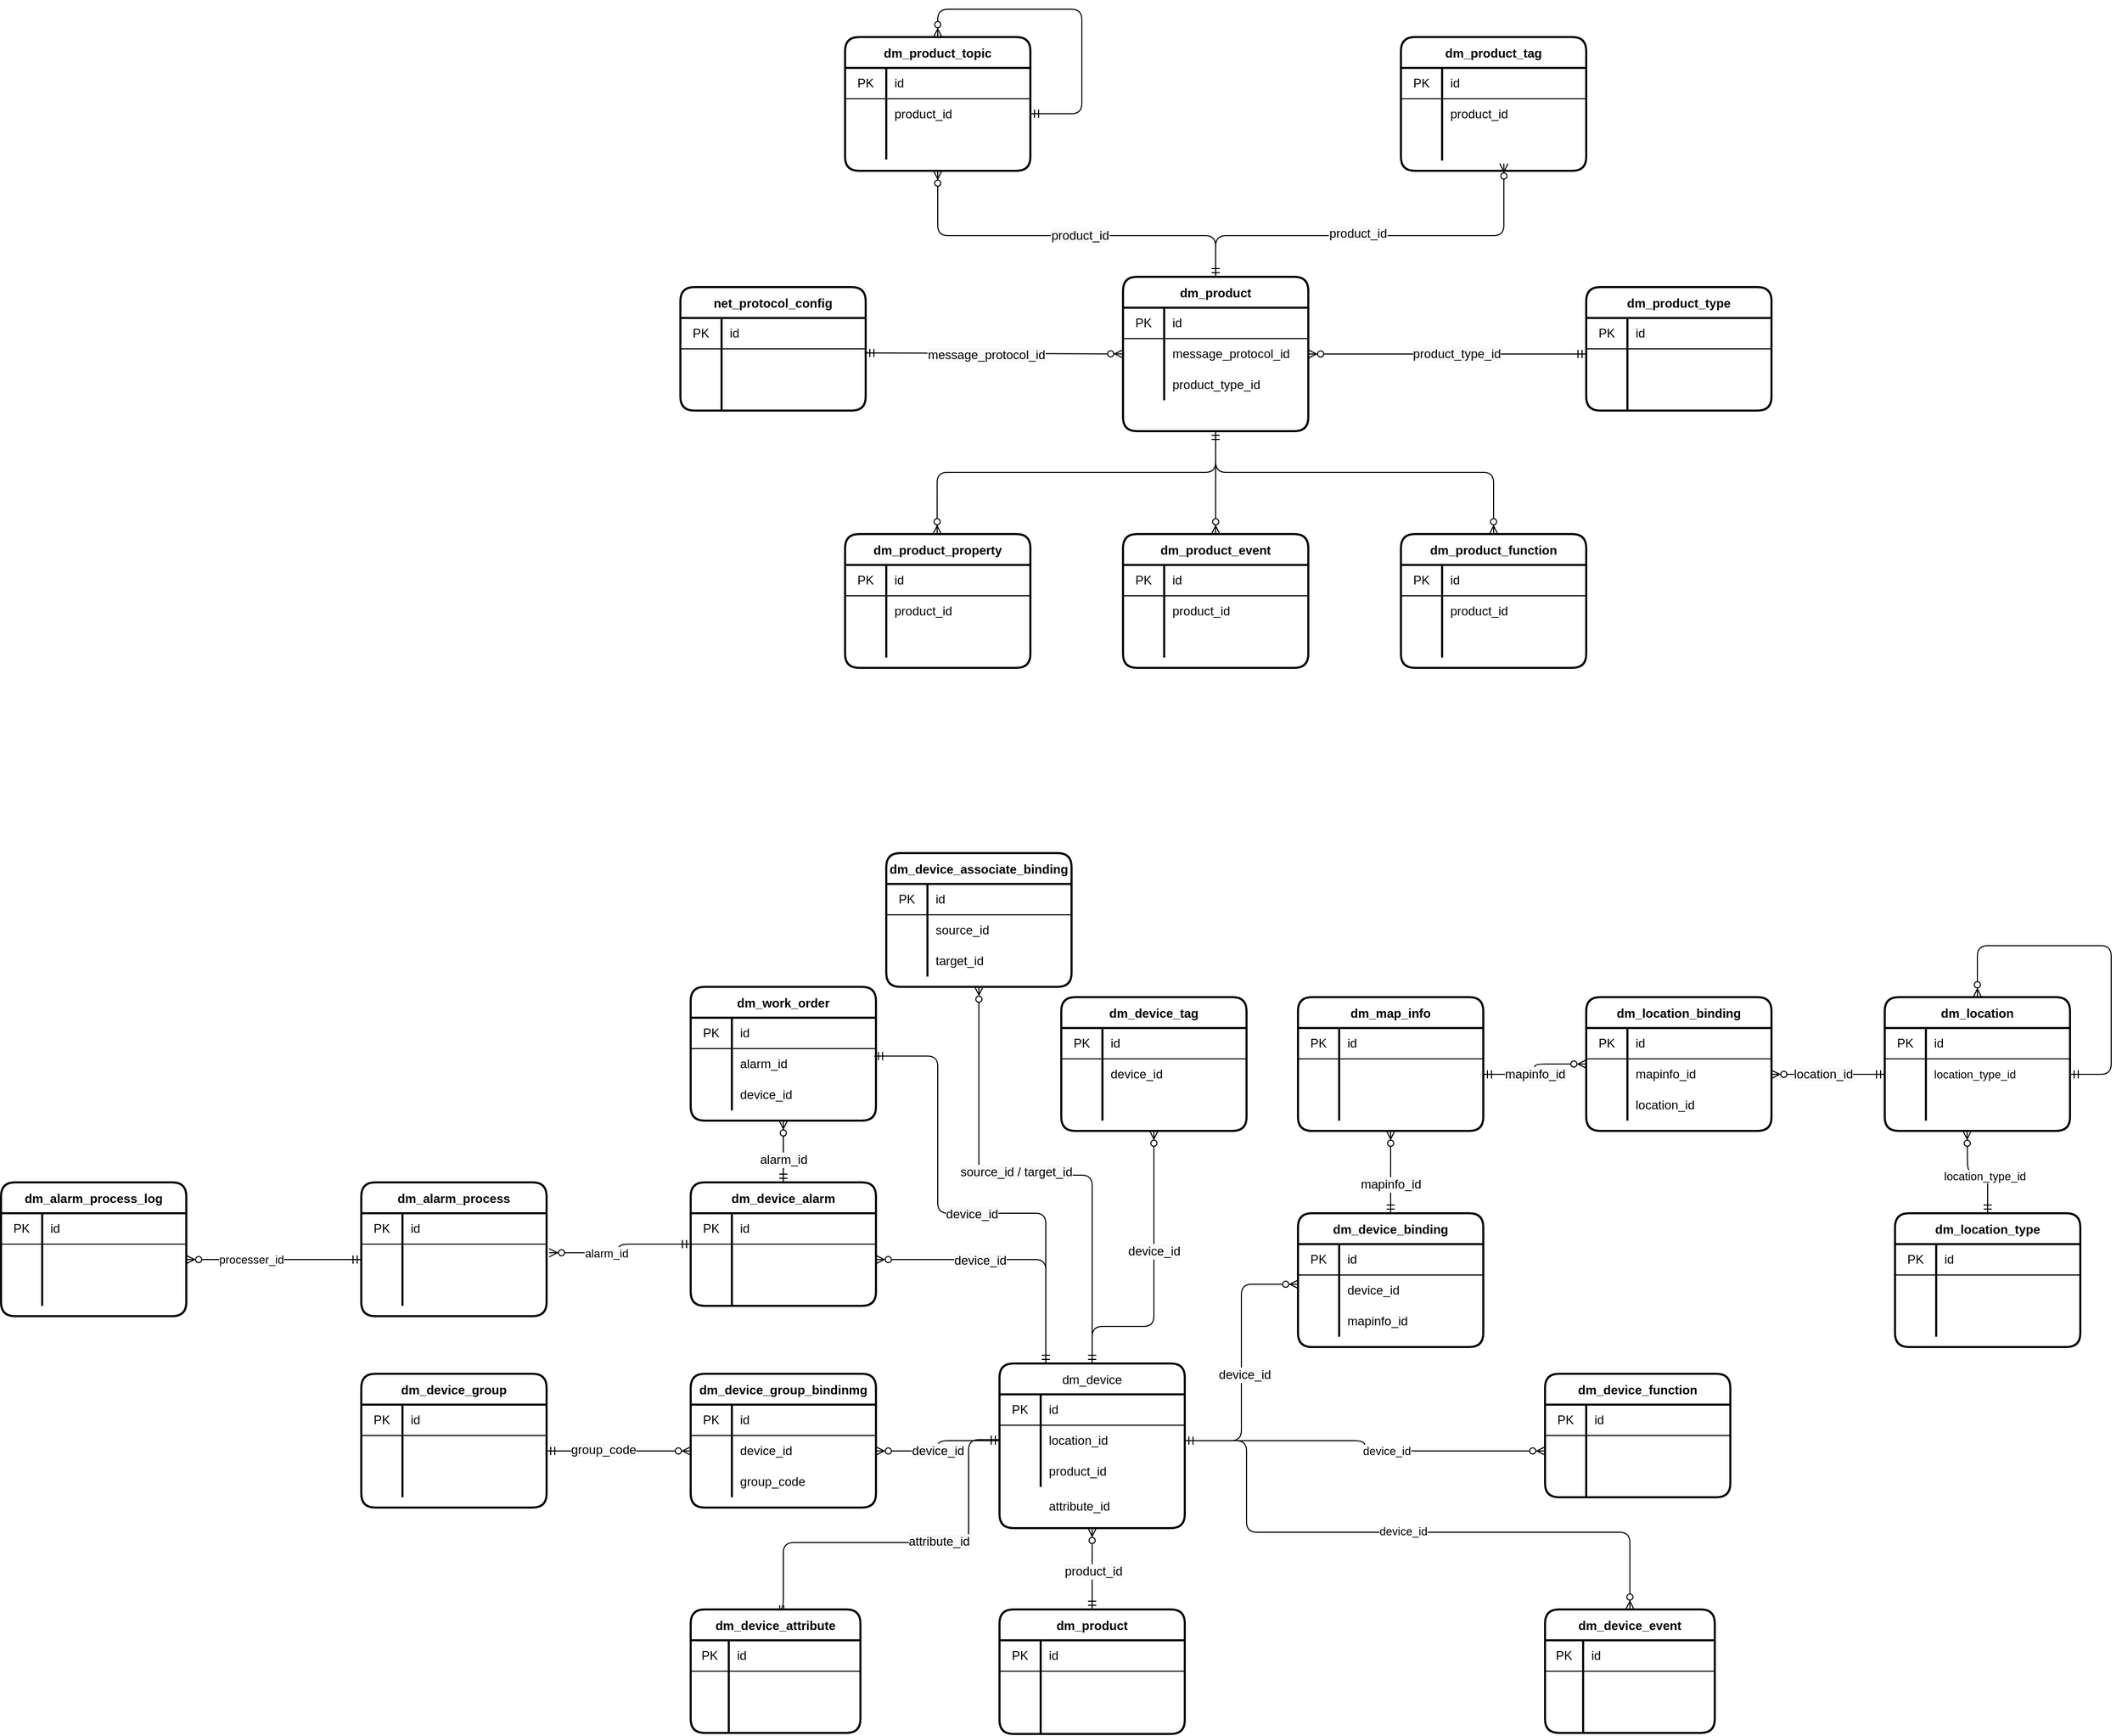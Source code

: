 <mxfile version="15.1.0" type="github">
  <diagram id="C5RBs43oDa-KdzZeNtuy" name="Page-1">
    <mxGraphModel dx="3170" dy="2249" grid="1" gridSize="10" guides="1" tooltips="1" connect="1" arrows="1" fold="1" page="1" pageScale="1" pageWidth="827" pageHeight="1169" math="0" shadow="0">
      <root>
        <mxCell id="WIyWlLk6GJQsqaUBKTNV-0" />
        <mxCell id="WIyWlLk6GJQsqaUBKTNV-1" parent="WIyWlLk6GJQsqaUBKTNV-0" />
        <mxCell id="Lexna0HP2OzRmOa_GclG-49" value="" style="edgeStyle=orthogonalEdgeStyle;fontSize=12;html=1;endArrow=ERzeroToMany;startArrow=ERmandOne;exitX=0.5;exitY=0;exitDx=0;exitDy=0;entryX=0.5;entryY=1;entryDx=0;entryDy=0;" parent="WIyWlLk6GJQsqaUBKTNV-1" source="W8QXVA8CNbChEi6hhE8u-10" target="W8QXVA8CNbChEi6hhE8u-79" edge="1">
          <mxGeometry width="100" height="100" relative="1" as="geometry">
            <mxPoint x="520.0" y="150" as="sourcePoint" />
            <mxPoint x="520.0" y="110.0" as="targetPoint" />
            <Array as="points">
              <mxPoint x="710" y="110" />
              <mxPoint x="440" y="110" />
            </Array>
          </mxGeometry>
        </mxCell>
        <mxCell id="W8QXVA8CNbChEi6hhE8u-122" value="&lt;span style=&quot;font-size: 12px ; text-align: left ; background-color: rgb(248 , 249 , 250)&quot;&gt;product_id&lt;/span&gt;" style="edgeLabel;html=1;align=center;verticalAlign=middle;resizable=0;points=[];" vertex="1" connectable="0" parent="Lexna0HP2OzRmOa_GclG-49">
          <mxGeometry x="-0.079" relative="1" as="geometry">
            <mxPoint as="offset" />
          </mxGeometry>
        </mxCell>
        <mxCell id="W8QXVA8CNbChEi6hhE8u-10" value="dm_product" style="shape=table;startSize=30;container=1;collapsible=0;childLayout=tableLayout;fixedRows=1;rowLines=0;fontStyle=1;align=center;pointerEvents=1;rounded=1;strokeWidth=2;" vertex="1" parent="WIyWlLk6GJQsqaUBKTNV-1">
          <mxGeometry x="620" y="150" width="180" height="150" as="geometry" />
        </mxCell>
        <mxCell id="W8QXVA8CNbChEi6hhE8u-11" value="" style="shape=partialRectangle;html=1;whiteSpace=wrap;collapsible=0;dropTarget=0;pointerEvents=1;fillColor=none;top=0;left=0;bottom=1;right=0;points=[[0,0.5],[1,0.5]];portConstraint=eastwest;" vertex="1" parent="W8QXVA8CNbChEi6hhE8u-10">
          <mxGeometry y="30" width="180" height="30" as="geometry" />
        </mxCell>
        <mxCell id="W8QXVA8CNbChEi6hhE8u-12" value="PK" style="shape=partialRectangle;html=1;whiteSpace=wrap;connectable=0;fillColor=none;top=0;left=0;bottom=0;right=0;overflow=hidden;pointerEvents=1;" vertex="1" parent="W8QXVA8CNbChEi6hhE8u-11">
          <mxGeometry width="40" height="30" as="geometry" />
        </mxCell>
        <mxCell id="W8QXVA8CNbChEi6hhE8u-13" value="id" style="shape=partialRectangle;html=1;whiteSpace=wrap;connectable=0;fillColor=none;top=0;left=0;bottom=0;right=0;align=left;spacingLeft=6;overflow=hidden;pointerEvents=1;strokeWidth=2;" vertex="1" parent="W8QXVA8CNbChEi6hhE8u-11">
          <mxGeometry x="40" width="140" height="30" as="geometry" />
        </mxCell>
        <mxCell id="W8QXVA8CNbChEi6hhE8u-14" value="" style="shape=partialRectangle;html=1;whiteSpace=wrap;collapsible=0;dropTarget=0;pointerEvents=1;fillColor=none;top=0;left=0;bottom=0;right=0;points=[[0,0.5],[1,0.5]];portConstraint=eastwest;" vertex="1" parent="W8QXVA8CNbChEi6hhE8u-10">
          <mxGeometry y="60" width="180" height="30" as="geometry" />
        </mxCell>
        <mxCell id="W8QXVA8CNbChEi6hhE8u-15" value="" style="shape=partialRectangle;html=1;whiteSpace=wrap;connectable=0;fillColor=none;top=0;left=0;bottom=0;right=0;overflow=hidden;pointerEvents=1;" vertex="1" parent="W8QXVA8CNbChEi6hhE8u-14">
          <mxGeometry width="40" height="30" as="geometry" />
        </mxCell>
        <mxCell id="W8QXVA8CNbChEi6hhE8u-16" value="message_protocol_id" style="shape=partialRectangle;html=1;whiteSpace=wrap;connectable=0;fillColor=none;top=0;left=0;bottom=0;right=0;align=left;spacingLeft=6;overflow=hidden;pointerEvents=1;strokeWidth=2;" vertex="1" parent="W8QXVA8CNbChEi6hhE8u-14">
          <mxGeometry x="40" width="140" height="30" as="geometry" />
        </mxCell>
        <mxCell id="W8QXVA8CNbChEi6hhE8u-17" value="" style="shape=partialRectangle;html=1;whiteSpace=wrap;collapsible=0;dropTarget=0;pointerEvents=1;fillColor=none;top=0;left=0;bottom=0;right=0;points=[[0,0.5],[1,0.5]];portConstraint=eastwest;" vertex="1" parent="W8QXVA8CNbChEi6hhE8u-10">
          <mxGeometry y="90" width="180" height="30" as="geometry" />
        </mxCell>
        <mxCell id="W8QXVA8CNbChEi6hhE8u-18" value="" style="shape=partialRectangle;html=1;whiteSpace=wrap;connectable=0;fillColor=none;top=0;left=0;bottom=0;right=0;overflow=hidden;pointerEvents=1;" vertex="1" parent="W8QXVA8CNbChEi6hhE8u-17">
          <mxGeometry width="40" height="30" as="geometry" />
        </mxCell>
        <mxCell id="W8QXVA8CNbChEi6hhE8u-19" value="product_type_id" style="shape=partialRectangle;html=1;whiteSpace=wrap;connectable=0;fillColor=none;top=0;left=0;bottom=0;right=0;align=left;spacingLeft=6;overflow=hidden;pointerEvents=1;" vertex="1" parent="W8QXVA8CNbChEi6hhE8u-17">
          <mxGeometry x="40" width="140" height="30" as="geometry" />
        </mxCell>
        <mxCell id="W8QXVA8CNbChEi6hhE8u-20" value="dm_product_event" style="shape=table;startSize=30;container=1;collapsible=0;childLayout=tableLayout;fixedRows=1;rowLines=0;fontStyle=1;align=center;pointerEvents=1;rounded=1;strokeWidth=2;flipV=0;" vertex="1" parent="WIyWlLk6GJQsqaUBKTNV-1">
          <mxGeometry x="620" y="400" width="180" height="130" as="geometry" />
        </mxCell>
        <mxCell id="W8QXVA8CNbChEi6hhE8u-21" value="" style="shape=partialRectangle;html=1;whiteSpace=wrap;collapsible=0;dropTarget=0;pointerEvents=1;fillColor=none;top=0;left=0;bottom=1;right=0;points=[[0,0.5],[1,0.5]];portConstraint=eastwest;" vertex="1" parent="W8QXVA8CNbChEi6hhE8u-20">
          <mxGeometry y="30" width="180" height="30" as="geometry" />
        </mxCell>
        <mxCell id="W8QXVA8CNbChEi6hhE8u-22" value="PK" style="shape=partialRectangle;html=1;whiteSpace=wrap;connectable=0;fillColor=none;top=0;left=0;bottom=0;right=0;overflow=hidden;pointerEvents=1;" vertex="1" parent="W8QXVA8CNbChEi6hhE8u-21">
          <mxGeometry width="40" height="30" as="geometry" />
        </mxCell>
        <mxCell id="W8QXVA8CNbChEi6hhE8u-23" value="id" style="shape=partialRectangle;html=1;whiteSpace=wrap;connectable=0;fillColor=none;top=0;left=0;bottom=0;right=0;align=left;spacingLeft=6;overflow=hidden;pointerEvents=1;strokeWidth=2;" vertex="1" parent="W8QXVA8CNbChEi6hhE8u-21">
          <mxGeometry x="40" width="140" height="30" as="geometry" />
        </mxCell>
        <mxCell id="W8QXVA8CNbChEi6hhE8u-24" value="" style="shape=partialRectangle;html=1;whiteSpace=wrap;collapsible=0;dropTarget=0;pointerEvents=1;fillColor=none;top=0;left=0;bottom=0;right=0;points=[[0,0.5],[1,0.5]];portConstraint=eastwest;" vertex="1" parent="W8QXVA8CNbChEi6hhE8u-20">
          <mxGeometry y="60" width="180" height="30" as="geometry" />
        </mxCell>
        <mxCell id="W8QXVA8CNbChEi6hhE8u-25" value="" style="shape=partialRectangle;html=1;whiteSpace=wrap;connectable=0;fillColor=none;top=0;left=0;bottom=0;right=0;overflow=hidden;pointerEvents=1;" vertex="1" parent="W8QXVA8CNbChEi6hhE8u-24">
          <mxGeometry width="40" height="30" as="geometry" />
        </mxCell>
        <mxCell id="W8QXVA8CNbChEi6hhE8u-26" value="product_id" style="shape=partialRectangle;html=1;whiteSpace=wrap;connectable=0;fillColor=none;top=0;left=0;bottom=0;right=0;align=left;spacingLeft=6;overflow=hidden;pointerEvents=1;strokeWidth=2;" vertex="1" parent="W8QXVA8CNbChEi6hhE8u-24">
          <mxGeometry x="40" width="140" height="30" as="geometry" />
        </mxCell>
        <mxCell id="W8QXVA8CNbChEi6hhE8u-27" value="" style="shape=partialRectangle;html=1;whiteSpace=wrap;collapsible=0;dropTarget=0;pointerEvents=1;fillColor=none;top=0;left=0;bottom=0;right=0;points=[[0,0.5],[1,0.5]];portConstraint=eastwest;" vertex="1" parent="W8QXVA8CNbChEi6hhE8u-20">
          <mxGeometry y="90" width="180" height="30" as="geometry" />
        </mxCell>
        <mxCell id="W8QXVA8CNbChEi6hhE8u-28" value="" style="shape=partialRectangle;html=1;whiteSpace=wrap;connectable=0;fillColor=none;top=0;left=0;bottom=0;right=0;overflow=hidden;pointerEvents=1;" vertex="1" parent="W8QXVA8CNbChEi6hhE8u-27">
          <mxGeometry width="40" height="30" as="geometry" />
        </mxCell>
        <mxCell id="W8QXVA8CNbChEi6hhE8u-29" value="" style="shape=partialRectangle;html=1;whiteSpace=wrap;connectable=0;fillColor=none;top=0;left=0;bottom=0;right=0;align=left;spacingLeft=6;overflow=hidden;pointerEvents=1;" vertex="1" parent="W8QXVA8CNbChEi6hhE8u-27">
          <mxGeometry x="40" width="140" height="30" as="geometry" />
        </mxCell>
        <mxCell id="W8QXVA8CNbChEi6hhE8u-30" value="dm_product_property" style="shape=table;startSize=30;container=1;collapsible=0;childLayout=tableLayout;fixedRows=1;rowLines=0;fontStyle=1;align=center;pointerEvents=1;rounded=1;strokeWidth=2;flipV=0;" vertex="1" parent="WIyWlLk6GJQsqaUBKTNV-1">
          <mxGeometry x="350" y="400" width="180" height="130" as="geometry" />
        </mxCell>
        <mxCell id="W8QXVA8CNbChEi6hhE8u-31" value="" style="shape=partialRectangle;html=1;whiteSpace=wrap;collapsible=0;dropTarget=0;pointerEvents=1;fillColor=none;top=0;left=0;bottom=1;right=0;points=[[0,0.5],[1,0.5]];portConstraint=eastwest;" vertex="1" parent="W8QXVA8CNbChEi6hhE8u-30">
          <mxGeometry y="30" width="180" height="30" as="geometry" />
        </mxCell>
        <mxCell id="W8QXVA8CNbChEi6hhE8u-32" value="PK" style="shape=partialRectangle;html=1;whiteSpace=wrap;connectable=0;fillColor=none;top=0;left=0;bottom=0;right=0;overflow=hidden;pointerEvents=1;" vertex="1" parent="W8QXVA8CNbChEi6hhE8u-31">
          <mxGeometry width="40" height="30" as="geometry" />
        </mxCell>
        <mxCell id="W8QXVA8CNbChEi6hhE8u-33" value="id" style="shape=partialRectangle;html=1;whiteSpace=wrap;connectable=0;fillColor=none;top=0;left=0;bottom=0;right=0;align=left;spacingLeft=6;overflow=hidden;pointerEvents=1;strokeWidth=2;" vertex="1" parent="W8QXVA8CNbChEi6hhE8u-31">
          <mxGeometry x="40" width="140" height="30" as="geometry" />
        </mxCell>
        <mxCell id="W8QXVA8CNbChEi6hhE8u-34" value="" style="shape=partialRectangle;html=1;whiteSpace=wrap;collapsible=0;dropTarget=0;pointerEvents=1;fillColor=none;top=0;left=0;bottom=0;right=0;points=[[0,0.5],[1,0.5]];portConstraint=eastwest;" vertex="1" parent="W8QXVA8CNbChEi6hhE8u-30">
          <mxGeometry y="60" width="180" height="30" as="geometry" />
        </mxCell>
        <mxCell id="W8QXVA8CNbChEi6hhE8u-35" value="" style="shape=partialRectangle;html=1;whiteSpace=wrap;connectable=0;fillColor=none;top=0;left=0;bottom=0;right=0;overflow=hidden;pointerEvents=1;" vertex="1" parent="W8QXVA8CNbChEi6hhE8u-34">
          <mxGeometry width="40" height="30" as="geometry" />
        </mxCell>
        <mxCell id="W8QXVA8CNbChEi6hhE8u-36" value="product_id" style="shape=partialRectangle;html=1;whiteSpace=wrap;connectable=0;fillColor=none;top=0;left=0;bottom=0;right=0;align=left;spacingLeft=6;overflow=hidden;pointerEvents=1;strokeWidth=2;" vertex="1" parent="W8QXVA8CNbChEi6hhE8u-34">
          <mxGeometry x="40" width="140" height="30" as="geometry" />
        </mxCell>
        <mxCell id="W8QXVA8CNbChEi6hhE8u-37" value="" style="shape=partialRectangle;html=1;whiteSpace=wrap;collapsible=0;dropTarget=0;pointerEvents=1;fillColor=none;top=0;left=0;bottom=0;right=0;points=[[0,0.5],[1,0.5]];portConstraint=eastwest;" vertex="1" parent="W8QXVA8CNbChEi6hhE8u-30">
          <mxGeometry y="90" width="180" height="30" as="geometry" />
        </mxCell>
        <mxCell id="W8QXVA8CNbChEi6hhE8u-38" value="" style="shape=partialRectangle;html=1;whiteSpace=wrap;connectable=0;fillColor=none;top=0;left=0;bottom=0;right=0;overflow=hidden;pointerEvents=1;" vertex="1" parent="W8QXVA8CNbChEi6hhE8u-37">
          <mxGeometry width="40" height="30" as="geometry" />
        </mxCell>
        <mxCell id="W8QXVA8CNbChEi6hhE8u-39" value="" style="shape=partialRectangle;html=1;whiteSpace=wrap;connectable=0;fillColor=none;top=0;left=0;bottom=0;right=0;align=left;spacingLeft=6;overflow=hidden;pointerEvents=1;" vertex="1" parent="W8QXVA8CNbChEi6hhE8u-37">
          <mxGeometry x="40" width="140" height="30" as="geometry" />
        </mxCell>
        <mxCell id="W8QXVA8CNbChEi6hhE8u-40" value="dm_product_function" style="shape=table;startSize=30;container=1;collapsible=0;childLayout=tableLayout;fixedRows=1;rowLines=0;fontStyle=1;align=center;pointerEvents=1;rounded=1;strokeWidth=2;flipV=0;" vertex="1" parent="WIyWlLk6GJQsqaUBKTNV-1">
          <mxGeometry x="890" y="400" width="180" height="130" as="geometry" />
        </mxCell>
        <mxCell id="W8QXVA8CNbChEi6hhE8u-41" value="" style="shape=partialRectangle;html=1;whiteSpace=wrap;collapsible=0;dropTarget=0;pointerEvents=1;fillColor=none;top=0;left=0;bottom=1;right=0;points=[[0,0.5],[1,0.5]];portConstraint=eastwest;" vertex="1" parent="W8QXVA8CNbChEi6hhE8u-40">
          <mxGeometry y="30" width="180" height="30" as="geometry" />
        </mxCell>
        <mxCell id="W8QXVA8CNbChEi6hhE8u-42" value="PK" style="shape=partialRectangle;html=1;whiteSpace=wrap;connectable=0;fillColor=none;top=0;left=0;bottom=0;right=0;overflow=hidden;pointerEvents=1;" vertex="1" parent="W8QXVA8CNbChEi6hhE8u-41">
          <mxGeometry width="40" height="30" as="geometry" />
        </mxCell>
        <mxCell id="W8QXVA8CNbChEi6hhE8u-43" value="id" style="shape=partialRectangle;html=1;whiteSpace=wrap;connectable=0;fillColor=none;top=0;left=0;bottom=0;right=0;align=left;spacingLeft=6;overflow=hidden;pointerEvents=1;strokeWidth=2;" vertex="1" parent="W8QXVA8CNbChEi6hhE8u-41">
          <mxGeometry x="40" width="140" height="30" as="geometry" />
        </mxCell>
        <mxCell id="W8QXVA8CNbChEi6hhE8u-44" value="" style="shape=partialRectangle;html=1;whiteSpace=wrap;collapsible=0;dropTarget=0;pointerEvents=1;fillColor=none;top=0;left=0;bottom=0;right=0;points=[[0,0.5],[1,0.5]];portConstraint=eastwest;" vertex="1" parent="W8QXVA8CNbChEi6hhE8u-40">
          <mxGeometry y="60" width="180" height="30" as="geometry" />
        </mxCell>
        <mxCell id="W8QXVA8CNbChEi6hhE8u-45" value="" style="shape=partialRectangle;html=1;whiteSpace=wrap;connectable=0;fillColor=none;top=0;left=0;bottom=0;right=0;overflow=hidden;pointerEvents=1;" vertex="1" parent="W8QXVA8CNbChEi6hhE8u-44">
          <mxGeometry width="40" height="30" as="geometry" />
        </mxCell>
        <mxCell id="W8QXVA8CNbChEi6hhE8u-46" value="product_id" style="shape=partialRectangle;html=1;whiteSpace=wrap;connectable=0;fillColor=none;top=0;left=0;bottom=0;right=0;align=left;spacingLeft=6;overflow=hidden;pointerEvents=1;strokeWidth=2;" vertex="1" parent="W8QXVA8CNbChEi6hhE8u-44">
          <mxGeometry x="40" width="140" height="30" as="geometry" />
        </mxCell>
        <mxCell id="W8QXVA8CNbChEi6hhE8u-47" value="" style="shape=partialRectangle;html=1;whiteSpace=wrap;collapsible=0;dropTarget=0;pointerEvents=1;fillColor=none;top=0;left=0;bottom=0;right=0;points=[[0,0.5],[1,0.5]];portConstraint=eastwest;" vertex="1" parent="W8QXVA8CNbChEi6hhE8u-40">
          <mxGeometry y="90" width="180" height="30" as="geometry" />
        </mxCell>
        <mxCell id="W8QXVA8CNbChEi6hhE8u-48" value="" style="shape=partialRectangle;html=1;whiteSpace=wrap;connectable=0;fillColor=none;top=0;left=0;bottom=0;right=0;overflow=hidden;pointerEvents=1;" vertex="1" parent="W8QXVA8CNbChEi6hhE8u-47">
          <mxGeometry width="40" height="30" as="geometry" />
        </mxCell>
        <mxCell id="W8QXVA8CNbChEi6hhE8u-49" value="" style="shape=partialRectangle;html=1;whiteSpace=wrap;connectable=0;fillColor=none;top=0;left=0;bottom=0;right=0;align=left;spacingLeft=6;overflow=hidden;pointerEvents=1;" vertex="1" parent="W8QXVA8CNbChEi6hhE8u-47">
          <mxGeometry x="40" width="140" height="30" as="geometry" />
        </mxCell>
        <mxCell id="W8QXVA8CNbChEi6hhE8u-69" value="dm_product_type" style="shape=table;startSize=30;container=1;collapsible=0;childLayout=tableLayout;fixedRows=1;rowLines=0;fontStyle=1;align=center;pointerEvents=1;rounded=1;strokeWidth=2;" vertex="1" parent="WIyWlLk6GJQsqaUBKTNV-1">
          <mxGeometry x="1070" y="160" width="180" height="120" as="geometry" />
        </mxCell>
        <mxCell id="W8QXVA8CNbChEi6hhE8u-70" value="" style="shape=partialRectangle;html=1;whiteSpace=wrap;collapsible=0;dropTarget=0;pointerEvents=1;fillColor=none;top=0;left=0;bottom=1;right=0;points=[[0,0.5],[1,0.5]];portConstraint=eastwest;" vertex="1" parent="W8QXVA8CNbChEi6hhE8u-69">
          <mxGeometry y="30" width="180" height="30" as="geometry" />
        </mxCell>
        <mxCell id="W8QXVA8CNbChEi6hhE8u-71" value="PK" style="shape=partialRectangle;html=1;whiteSpace=wrap;connectable=0;fillColor=none;top=0;left=0;bottom=0;right=0;overflow=hidden;pointerEvents=1;" vertex="1" parent="W8QXVA8CNbChEi6hhE8u-70">
          <mxGeometry width="40" height="30" as="geometry" />
        </mxCell>
        <mxCell id="W8QXVA8CNbChEi6hhE8u-72" value="id" style="shape=partialRectangle;html=1;whiteSpace=wrap;connectable=0;fillColor=none;top=0;left=0;bottom=0;right=0;align=left;spacingLeft=6;overflow=hidden;pointerEvents=1;strokeWidth=2;" vertex="1" parent="W8QXVA8CNbChEi6hhE8u-70">
          <mxGeometry x="40" width="140" height="30" as="geometry" />
        </mxCell>
        <mxCell id="W8QXVA8CNbChEi6hhE8u-73" value="" style="shape=partialRectangle;html=1;whiteSpace=wrap;collapsible=0;dropTarget=0;pointerEvents=1;fillColor=none;top=0;left=0;bottom=0;right=0;points=[[0,0.5],[1,0.5]];portConstraint=eastwest;" vertex="1" parent="W8QXVA8CNbChEi6hhE8u-69">
          <mxGeometry y="60" width="180" height="30" as="geometry" />
        </mxCell>
        <mxCell id="W8QXVA8CNbChEi6hhE8u-74" value="" style="shape=partialRectangle;html=1;whiteSpace=wrap;connectable=0;fillColor=none;top=0;left=0;bottom=0;right=0;overflow=hidden;pointerEvents=1;" vertex="1" parent="W8QXVA8CNbChEi6hhE8u-73">
          <mxGeometry width="40" height="30" as="geometry" />
        </mxCell>
        <mxCell id="W8QXVA8CNbChEi6hhE8u-75" value="" style="shape=partialRectangle;html=1;whiteSpace=wrap;connectable=0;fillColor=none;top=0;left=0;bottom=0;right=0;align=left;spacingLeft=6;overflow=hidden;pointerEvents=1;strokeWidth=2;" vertex="1" parent="W8QXVA8CNbChEi6hhE8u-73">
          <mxGeometry x="40" width="140" height="30" as="geometry" />
        </mxCell>
        <mxCell id="W8QXVA8CNbChEi6hhE8u-76" value="" style="shape=partialRectangle;html=1;whiteSpace=wrap;collapsible=0;dropTarget=0;pointerEvents=1;fillColor=none;top=0;left=0;bottom=0;right=0;points=[[0,0.5],[1,0.5]];portConstraint=eastwest;" vertex="1" parent="W8QXVA8CNbChEi6hhE8u-69">
          <mxGeometry y="90" width="180" height="30" as="geometry" />
        </mxCell>
        <mxCell id="W8QXVA8CNbChEi6hhE8u-77" value="" style="shape=partialRectangle;html=1;whiteSpace=wrap;connectable=0;fillColor=none;top=0;left=0;bottom=0;right=0;overflow=hidden;pointerEvents=1;" vertex="1" parent="W8QXVA8CNbChEi6hhE8u-76">
          <mxGeometry width="40" height="30" as="geometry" />
        </mxCell>
        <mxCell id="W8QXVA8CNbChEi6hhE8u-78" value="" style="shape=partialRectangle;html=1;whiteSpace=wrap;connectable=0;fillColor=none;top=0;left=0;bottom=0;right=0;align=left;spacingLeft=6;overflow=hidden;pointerEvents=1;" vertex="1" parent="W8QXVA8CNbChEi6hhE8u-76">
          <mxGeometry x="40" width="140" height="30" as="geometry" />
        </mxCell>
        <mxCell id="W8QXVA8CNbChEi6hhE8u-79" value="dm_product_topic" style="shape=table;startSize=30;container=1;collapsible=0;childLayout=tableLayout;fixedRows=1;rowLines=0;fontStyle=1;align=center;pointerEvents=1;rounded=1;strokeWidth=2;" vertex="1" parent="WIyWlLk6GJQsqaUBKTNV-1">
          <mxGeometry x="350" y="-83" width="180" height="130" as="geometry" />
        </mxCell>
        <mxCell id="W8QXVA8CNbChEi6hhE8u-80" value="" style="shape=partialRectangle;html=1;whiteSpace=wrap;collapsible=0;dropTarget=0;pointerEvents=1;fillColor=none;top=0;left=0;bottom=1;right=0;points=[[0,0.5],[1,0.5]];portConstraint=eastwest;" vertex="1" parent="W8QXVA8CNbChEi6hhE8u-79">
          <mxGeometry y="30" width="180" height="30" as="geometry" />
        </mxCell>
        <mxCell id="W8QXVA8CNbChEi6hhE8u-81" value="PK" style="shape=partialRectangle;html=1;whiteSpace=wrap;connectable=0;fillColor=none;top=0;left=0;bottom=0;right=0;overflow=hidden;pointerEvents=1;" vertex="1" parent="W8QXVA8CNbChEi6hhE8u-80">
          <mxGeometry width="40" height="30" as="geometry" />
        </mxCell>
        <mxCell id="W8QXVA8CNbChEi6hhE8u-82" value="id" style="shape=partialRectangle;html=1;whiteSpace=wrap;connectable=0;fillColor=none;top=0;left=0;bottom=0;right=0;align=left;spacingLeft=6;overflow=hidden;pointerEvents=1;strokeWidth=2;" vertex="1" parent="W8QXVA8CNbChEi6hhE8u-80">
          <mxGeometry x="40" width="140" height="30" as="geometry" />
        </mxCell>
        <mxCell id="W8QXVA8CNbChEi6hhE8u-83" value="" style="shape=partialRectangle;html=1;whiteSpace=wrap;collapsible=0;dropTarget=0;pointerEvents=1;fillColor=none;top=0;left=0;bottom=0;right=0;points=[[0,0.5],[1,0.5]];portConstraint=eastwest;" vertex="1" parent="W8QXVA8CNbChEi6hhE8u-79">
          <mxGeometry y="60" width="180" height="29" as="geometry" />
        </mxCell>
        <mxCell id="W8QXVA8CNbChEi6hhE8u-84" value="" style="shape=partialRectangle;html=1;whiteSpace=wrap;connectable=0;fillColor=none;top=0;left=0;bottom=0;right=0;overflow=hidden;pointerEvents=1;" vertex="1" parent="W8QXVA8CNbChEi6hhE8u-83">
          <mxGeometry width="40" height="29" as="geometry" />
        </mxCell>
        <mxCell id="W8QXVA8CNbChEi6hhE8u-85" value="product_id" style="shape=partialRectangle;html=1;whiteSpace=wrap;connectable=0;fillColor=none;top=0;left=0;bottom=0;right=0;align=left;spacingLeft=6;overflow=hidden;pointerEvents=1;strokeWidth=2;" vertex="1" parent="W8QXVA8CNbChEi6hhE8u-83">
          <mxGeometry x="40" width="140" height="29" as="geometry" />
        </mxCell>
        <mxCell id="W8QXVA8CNbChEi6hhE8u-86" value="" style="shape=partialRectangle;html=1;whiteSpace=wrap;collapsible=0;dropTarget=0;pointerEvents=1;fillColor=none;top=0;left=0;bottom=0;right=0;points=[[0,0.5],[1,0.5]];portConstraint=eastwest;" vertex="1" parent="W8QXVA8CNbChEi6hhE8u-79">
          <mxGeometry y="89" width="180" height="30" as="geometry" />
        </mxCell>
        <mxCell id="W8QXVA8CNbChEi6hhE8u-87" value="" style="shape=partialRectangle;html=1;whiteSpace=wrap;connectable=0;fillColor=none;top=0;left=0;bottom=0;right=0;overflow=hidden;pointerEvents=1;" vertex="1" parent="W8QXVA8CNbChEi6hhE8u-86">
          <mxGeometry width="40" height="30" as="geometry" />
        </mxCell>
        <mxCell id="W8QXVA8CNbChEi6hhE8u-88" value="" style="shape=partialRectangle;html=1;whiteSpace=wrap;connectable=0;fillColor=none;top=0;left=0;bottom=0;right=0;align=left;spacingLeft=6;overflow=hidden;pointerEvents=1;" vertex="1" parent="W8QXVA8CNbChEi6hhE8u-86">
          <mxGeometry x="40" width="140" height="30" as="geometry" />
        </mxCell>
        <mxCell id="W8QXVA8CNbChEi6hhE8u-100" value="" style="edgeStyle=orthogonalEdgeStyle;fontSize=12;html=1;endArrow=ERzeroToMany;startArrow=ERmandOne;exitX=1;exitY=0.5;exitDx=0;exitDy=0;entryX=0.5;entryY=0;entryDx=0;entryDy=0;" edge="1" parent="W8QXVA8CNbChEi6hhE8u-79" source="W8QXVA8CNbChEi6hhE8u-83" target="W8QXVA8CNbChEi6hhE8u-79">
          <mxGeometry width="100" height="100" relative="1" as="geometry">
            <mxPoint x="230.0" y="73" as="sourcePoint" />
            <mxPoint x="230.0" y="33.0" as="targetPoint" />
            <Array as="points">
              <mxPoint x="230" y="74" />
              <mxPoint x="230" y="-27" />
              <mxPoint x="90" y="-27" />
            </Array>
          </mxGeometry>
        </mxCell>
        <mxCell id="W8QXVA8CNbChEi6hhE8u-89" value="dm_product_tag" style="shape=table;startSize=30;container=1;collapsible=0;childLayout=tableLayout;fixedRows=1;rowLines=0;fontStyle=1;align=center;pointerEvents=1;rounded=1;strokeWidth=2;" vertex="1" parent="WIyWlLk6GJQsqaUBKTNV-1">
          <mxGeometry x="890" y="-83" width="180" height="130" as="geometry" />
        </mxCell>
        <mxCell id="W8QXVA8CNbChEi6hhE8u-90" value="" style="shape=partialRectangle;html=1;whiteSpace=wrap;collapsible=0;dropTarget=0;pointerEvents=1;fillColor=none;top=0;left=0;bottom=1;right=0;points=[[0,0.5],[1,0.5]];portConstraint=eastwest;" vertex="1" parent="W8QXVA8CNbChEi6hhE8u-89">
          <mxGeometry y="30" width="180" height="30" as="geometry" />
        </mxCell>
        <mxCell id="W8QXVA8CNbChEi6hhE8u-91" value="PK" style="shape=partialRectangle;html=1;whiteSpace=wrap;connectable=0;fillColor=none;top=0;left=0;bottom=0;right=0;overflow=hidden;pointerEvents=1;" vertex="1" parent="W8QXVA8CNbChEi6hhE8u-90">
          <mxGeometry width="40" height="30" as="geometry" />
        </mxCell>
        <mxCell id="W8QXVA8CNbChEi6hhE8u-92" value="id" style="shape=partialRectangle;html=1;whiteSpace=wrap;connectable=0;fillColor=none;top=0;left=0;bottom=0;right=0;align=left;spacingLeft=6;overflow=hidden;pointerEvents=1;strokeWidth=2;" vertex="1" parent="W8QXVA8CNbChEi6hhE8u-90">
          <mxGeometry x="40" width="140" height="30" as="geometry" />
        </mxCell>
        <mxCell id="W8QXVA8CNbChEi6hhE8u-93" value="" style="shape=partialRectangle;html=1;whiteSpace=wrap;collapsible=0;dropTarget=0;pointerEvents=1;fillColor=none;top=0;left=0;bottom=0;right=0;points=[[0,0.5],[1,0.5]];portConstraint=eastwest;" vertex="1" parent="W8QXVA8CNbChEi6hhE8u-89">
          <mxGeometry y="60" width="180" height="30" as="geometry" />
        </mxCell>
        <mxCell id="W8QXVA8CNbChEi6hhE8u-94" value="" style="shape=partialRectangle;html=1;whiteSpace=wrap;connectable=0;fillColor=none;top=0;left=0;bottom=0;right=0;overflow=hidden;pointerEvents=1;" vertex="1" parent="W8QXVA8CNbChEi6hhE8u-93">
          <mxGeometry width="40" height="30" as="geometry" />
        </mxCell>
        <mxCell id="W8QXVA8CNbChEi6hhE8u-95" value="product_id" style="shape=partialRectangle;html=1;whiteSpace=wrap;connectable=0;fillColor=none;top=0;left=0;bottom=0;right=0;align=left;spacingLeft=6;overflow=hidden;pointerEvents=1;strokeWidth=2;" vertex="1" parent="W8QXVA8CNbChEi6hhE8u-93">
          <mxGeometry x="40" width="140" height="30" as="geometry" />
        </mxCell>
        <mxCell id="W8QXVA8CNbChEi6hhE8u-96" value="" style="shape=partialRectangle;html=1;whiteSpace=wrap;collapsible=0;dropTarget=0;pointerEvents=1;fillColor=none;top=0;left=0;bottom=0;right=0;points=[[0,0.5],[1,0.5]];portConstraint=eastwest;" vertex="1" parent="W8QXVA8CNbChEi6hhE8u-89">
          <mxGeometry y="90" width="180" height="30" as="geometry" />
        </mxCell>
        <mxCell id="W8QXVA8CNbChEi6hhE8u-97" value="" style="shape=partialRectangle;html=1;whiteSpace=wrap;connectable=0;fillColor=none;top=0;left=0;bottom=0;right=0;overflow=hidden;pointerEvents=1;" vertex="1" parent="W8QXVA8CNbChEi6hhE8u-96">
          <mxGeometry width="40" height="30" as="geometry" />
        </mxCell>
        <mxCell id="W8QXVA8CNbChEi6hhE8u-98" value="" style="shape=partialRectangle;html=1;whiteSpace=wrap;connectable=0;fillColor=none;top=0;left=0;bottom=0;right=0;align=left;spacingLeft=6;overflow=hidden;pointerEvents=1;" vertex="1" parent="W8QXVA8CNbChEi6hhE8u-96">
          <mxGeometry x="40" width="140" height="30" as="geometry" />
        </mxCell>
        <mxCell id="W8QXVA8CNbChEi6hhE8u-101" value="" style="edgeStyle=orthogonalEdgeStyle;fontSize=12;html=1;endArrow=ERzeroToMany;startArrow=ERmandOne;exitX=0.5;exitY=1;exitDx=0;exitDy=0;entryX=0.5;entryY=1;entryDx=0;entryDy=0;" edge="1" parent="WIyWlLk6GJQsqaUBKTNV-1" source="W8QXVA8CNbChEi6hhE8u-10">
          <mxGeometry width="100" height="100" relative="1" as="geometry">
            <mxPoint x="439.41" y="360.0" as="sourcePoint" />
            <mxPoint x="439.41" y="400" as="targetPoint" />
            <Array as="points">
              <mxPoint x="710" y="340" />
              <mxPoint x="439" y="340" />
            </Array>
          </mxGeometry>
        </mxCell>
        <mxCell id="W8QXVA8CNbChEi6hhE8u-102" value="" style="edgeStyle=orthogonalEdgeStyle;fontSize=12;html=1;endArrow=ERzeroToMany;startArrow=ERmandOne;" edge="1" parent="WIyWlLk6GJQsqaUBKTNV-1">
          <mxGeometry width="100" height="100" relative="1" as="geometry">
            <mxPoint x="710" y="150" as="sourcePoint" />
            <mxPoint x="990" y="40" as="targetPoint" />
            <Array as="points">
              <mxPoint x="710" y="110" />
              <mxPoint x="990" y="110" />
            </Array>
          </mxGeometry>
        </mxCell>
        <mxCell id="W8QXVA8CNbChEi6hhE8u-123" value="&lt;span style=&quot;font-size: 12px ; text-align: left ; background-color: rgb(248 , 249 , 250)&quot;&gt;product_id&lt;/span&gt;" style="edgeLabel;html=1;align=center;verticalAlign=middle;resizable=0;points=[];" vertex="1" connectable="0" parent="W8QXVA8CNbChEi6hhE8u-102">
          <mxGeometry x="-0.087" y="1" relative="1" as="geometry">
            <mxPoint y="-1" as="offset" />
          </mxGeometry>
        </mxCell>
        <mxCell id="W8QXVA8CNbChEi6hhE8u-103" value="" style="edgeStyle=orthogonalEdgeStyle;fontSize=12;html=1;endArrow=ERmandOne;startArrow=ERzeroToMany;exitX=1;exitY=0.5;exitDx=0;exitDy=0;startFill=1;endFill=0;" edge="1" parent="WIyWlLk6GJQsqaUBKTNV-1" source="W8QXVA8CNbChEi6hhE8u-14">
          <mxGeometry width="100" height="100" relative="1" as="geometry">
            <mxPoint x="709.41" y="150" as="sourcePoint" />
            <mxPoint x="1070" y="225" as="targetPoint" />
            <Array as="points">
              <mxPoint x="1070" y="225" />
            </Array>
          </mxGeometry>
        </mxCell>
        <mxCell id="W8QXVA8CNbChEi6hhE8u-121" value="&lt;span style=&quot;font-size: 12px ; text-align: left ; background-color: rgb(248 , 249 , 250)&quot;&gt;product_type_id&lt;/span&gt;" style="edgeLabel;html=1;align=center;verticalAlign=middle;resizable=0;points=[];" vertex="1" connectable="0" parent="W8QXVA8CNbChEi6hhE8u-103">
          <mxGeometry x="0.062" relative="1" as="geometry">
            <mxPoint as="offset" />
          </mxGeometry>
        </mxCell>
        <mxCell id="W8QXVA8CNbChEi6hhE8u-105" value="net_protocol_config" style="shape=table;startSize=30;container=1;collapsible=0;childLayout=tableLayout;fixedRows=1;rowLines=0;fontStyle=1;align=center;pointerEvents=1;rounded=1;strokeWidth=2;flipV=0;" vertex="1" parent="WIyWlLk6GJQsqaUBKTNV-1">
          <mxGeometry x="190" y="160" width="180" height="120" as="geometry" />
        </mxCell>
        <mxCell id="W8QXVA8CNbChEi6hhE8u-106" value="" style="shape=partialRectangle;html=1;whiteSpace=wrap;collapsible=0;dropTarget=0;pointerEvents=1;fillColor=none;top=0;left=0;bottom=1;right=0;points=[[0,0.5],[1,0.5]];portConstraint=eastwest;" vertex="1" parent="W8QXVA8CNbChEi6hhE8u-105">
          <mxGeometry y="30" width="180" height="30" as="geometry" />
        </mxCell>
        <mxCell id="W8QXVA8CNbChEi6hhE8u-107" value="PK" style="shape=partialRectangle;html=1;whiteSpace=wrap;connectable=0;fillColor=none;top=0;left=0;bottom=0;right=0;overflow=hidden;pointerEvents=1;" vertex="1" parent="W8QXVA8CNbChEi6hhE8u-106">
          <mxGeometry width="40" height="30" as="geometry" />
        </mxCell>
        <mxCell id="W8QXVA8CNbChEi6hhE8u-108" value="id" style="shape=partialRectangle;html=1;whiteSpace=wrap;connectable=0;fillColor=none;top=0;left=0;bottom=0;right=0;align=left;spacingLeft=6;overflow=hidden;pointerEvents=1;strokeWidth=2;" vertex="1" parent="W8QXVA8CNbChEi6hhE8u-106">
          <mxGeometry x="40" width="140" height="30" as="geometry" />
        </mxCell>
        <mxCell id="W8QXVA8CNbChEi6hhE8u-109" value="" style="shape=partialRectangle;html=1;whiteSpace=wrap;collapsible=0;dropTarget=0;pointerEvents=1;fillColor=none;top=0;left=0;bottom=0;right=0;points=[[0,0.5],[1,0.5]];portConstraint=eastwest;" vertex="1" parent="W8QXVA8CNbChEi6hhE8u-105">
          <mxGeometry y="60" width="180" height="30" as="geometry" />
        </mxCell>
        <mxCell id="W8QXVA8CNbChEi6hhE8u-110" value="" style="shape=partialRectangle;html=1;whiteSpace=wrap;connectable=0;fillColor=none;top=0;left=0;bottom=0;right=0;overflow=hidden;pointerEvents=1;" vertex="1" parent="W8QXVA8CNbChEi6hhE8u-109">
          <mxGeometry width="40" height="30" as="geometry" />
        </mxCell>
        <mxCell id="W8QXVA8CNbChEi6hhE8u-111" value="" style="shape=partialRectangle;html=1;whiteSpace=wrap;connectable=0;fillColor=none;top=0;left=0;bottom=0;right=0;align=left;spacingLeft=6;overflow=hidden;pointerEvents=1;strokeWidth=2;" vertex="1" parent="W8QXVA8CNbChEi6hhE8u-109">
          <mxGeometry x="40" width="140" height="30" as="geometry" />
        </mxCell>
        <mxCell id="W8QXVA8CNbChEi6hhE8u-112" value="" style="shape=partialRectangle;html=1;whiteSpace=wrap;collapsible=0;dropTarget=0;pointerEvents=1;fillColor=none;top=0;left=0;bottom=0;right=0;points=[[0,0.5],[1,0.5]];portConstraint=eastwest;" vertex="1" parent="W8QXVA8CNbChEi6hhE8u-105">
          <mxGeometry y="90" width="180" height="30" as="geometry" />
        </mxCell>
        <mxCell id="W8QXVA8CNbChEi6hhE8u-113" value="" style="shape=partialRectangle;html=1;whiteSpace=wrap;connectable=0;fillColor=none;top=0;left=0;bottom=0;right=0;overflow=hidden;pointerEvents=1;" vertex="1" parent="W8QXVA8CNbChEi6hhE8u-112">
          <mxGeometry width="40" height="30" as="geometry" />
        </mxCell>
        <mxCell id="W8QXVA8CNbChEi6hhE8u-114" value="" style="shape=partialRectangle;html=1;whiteSpace=wrap;connectable=0;fillColor=none;top=0;left=0;bottom=0;right=0;align=left;spacingLeft=6;overflow=hidden;pointerEvents=1;" vertex="1" parent="W8QXVA8CNbChEi6hhE8u-112">
          <mxGeometry x="40" width="140" height="30" as="geometry" />
        </mxCell>
        <mxCell id="W8QXVA8CNbChEi6hhE8u-115" value="" style="edgeStyle=orthogonalEdgeStyle;fontSize=12;html=1;endArrow=ERmandOne;startArrow=ERzeroToMany;exitX=1;exitY=0.5;exitDx=0;exitDy=0;startFill=1;endFill=0;" edge="1" parent="WIyWlLk6GJQsqaUBKTNV-1">
          <mxGeometry width="100" height="100" relative="1" as="geometry">
            <mxPoint x="620.0" y="224.88" as="sourcePoint" />
            <mxPoint x="370" y="224" as="targetPoint" />
            <Array as="points">
              <mxPoint x="608.64" y="224.41" />
              <mxPoint x="608.64" y="224.41" />
            </Array>
          </mxGeometry>
        </mxCell>
        <mxCell id="W8QXVA8CNbChEi6hhE8u-120" value="&lt;span style=&quot;font-size: 12px ; text-align: left ; background-color: rgb(248 , 249 , 250)&quot;&gt;message_protocol_id&lt;/span&gt;" style="edgeLabel;html=1;align=center;verticalAlign=middle;resizable=0;points=[];" vertex="1" connectable="0" parent="W8QXVA8CNbChEi6hhE8u-115">
          <mxGeometry x="0.068" y="1" relative="1" as="geometry">
            <mxPoint as="offset" />
          </mxGeometry>
        </mxCell>
        <mxCell id="W8QXVA8CNbChEi6hhE8u-124" value="" style="fontSize=12;html=1;endArrow=ERzeroToMany;startArrow=ERmandOne;exitX=0.5;exitY=1;exitDx=0;exitDy=0;entryX=0.5;entryY=0;entryDx=0;entryDy=0;" edge="1" parent="WIyWlLk6GJQsqaUBKTNV-1" source="W8QXVA8CNbChEi6hhE8u-10" target="W8QXVA8CNbChEi6hhE8u-20">
          <mxGeometry width="100" height="100" relative="1" as="geometry">
            <mxPoint x="520.6" y="270" as="sourcePoint" />
            <mxPoint x="250.01" y="370" as="targetPoint" />
          </mxGeometry>
        </mxCell>
        <mxCell id="W8QXVA8CNbChEi6hhE8u-126" value="" style="edgeStyle=orthogonalEdgeStyle;fontSize=12;html=1;endArrow=ERzeroToMany;startArrow=ERmandOne;entryX=0.5;entryY=0;entryDx=0;entryDy=0;" edge="1" parent="WIyWlLk6GJQsqaUBKTNV-1" target="W8QXVA8CNbChEi6hhE8u-40">
          <mxGeometry width="100" height="100" relative="1" as="geometry">
            <mxPoint x="710" y="300" as="sourcePoint" />
            <mxPoint x="449.41" y="410" as="targetPoint" />
            <Array as="points">
              <mxPoint x="710" y="340" />
              <mxPoint x="980" y="340" />
            </Array>
          </mxGeometry>
        </mxCell>
        <mxCell id="W8QXVA8CNbChEi6hhE8u-444" style="edgeStyle=orthogonalEdgeStyle;sketch=0;orthogonalLoop=1;jettySize=auto;html=1;exitX=0.5;exitY=0;exitDx=0;exitDy=0;entryX=0.5;entryY=1;entryDx=0;entryDy=0;startArrow=ERmandOne;startFill=0;endArrow=ERzeroToMany;endFill=1;startSize=6;" edge="1" parent="WIyWlLk6GJQsqaUBKTNV-1" source="W8QXVA8CNbChEi6hhE8u-203" target="W8QXVA8CNbChEi6hhE8u-273">
          <mxGeometry relative="1" as="geometry" />
        </mxCell>
        <mxCell id="W8QXVA8CNbChEi6hhE8u-493" value="&lt;span style=&quot;font-size: 12px ; text-align: left ; background-color: rgb(248 , 249 , 250)&quot;&gt;source_id /&amp;nbsp;&lt;/span&gt;&lt;span style=&quot;font-size: 12px ; text-align: left ; background-color: rgb(248 , 249 , 250)&quot;&gt;target_id&lt;/span&gt;" style="edgeLabel;html=1;align=center;verticalAlign=middle;resizable=0;points=[];" vertex="1" connectable="0" parent="W8QXVA8CNbChEi6hhE8u-444">
          <mxGeometry x="0.08" y="-3" relative="1" as="geometry">
            <mxPoint as="offset" />
          </mxGeometry>
        </mxCell>
        <mxCell id="W8QXVA8CNbChEi6hhE8u-490" style="edgeStyle=orthogonalEdgeStyle;sketch=0;orthogonalLoop=1;jettySize=auto;html=1;exitX=0.25;exitY=0;exitDx=0;exitDy=0;entryX=0.991;entryY=0.241;entryDx=0;entryDy=0;entryPerimeter=0;startArrow=ERmandOne;startFill=0;endArrow=ERmandOne;endFill=0;startSize=6;" edge="1" parent="WIyWlLk6GJQsqaUBKTNV-1" source="W8QXVA8CNbChEi6hhE8u-203" target="W8QXVA8CNbChEi6hhE8u-478">
          <mxGeometry relative="1" as="geometry">
            <Array as="points">
              <mxPoint x="545" y="1060" />
              <mxPoint x="440" y="1060" />
              <mxPoint x="440" y="907" />
            </Array>
          </mxGeometry>
        </mxCell>
        <mxCell id="W8QXVA8CNbChEi6hhE8u-491" value="&lt;span style=&quot;font-size: 12px ; text-align: left ; background-color: rgb(248 , 249 , 250)&quot;&gt;device_id&lt;/span&gt;" style="edgeLabel;html=1;align=center;verticalAlign=middle;resizable=0;points=[];" vertex="1" connectable="0" parent="W8QXVA8CNbChEi6hhE8u-490">
          <mxGeometry x="-0.062" y="1" relative="1" as="geometry">
            <mxPoint as="offset" />
          </mxGeometry>
        </mxCell>
        <mxCell id="W8QXVA8CNbChEi6hhE8u-203" value="dm_device" style="shape=table;startSize=30;container=1;collapsible=0;childLayout=tableLayout;fixedRows=1;rowLines=0;fontStyle=0;align=center;pointerEvents=1;rounded=1;strokeWidth=2;" vertex="1" parent="WIyWlLk6GJQsqaUBKTNV-1">
          <mxGeometry x="500" y="1206" width="180" height="160" as="geometry" />
        </mxCell>
        <mxCell id="W8QXVA8CNbChEi6hhE8u-204" value="" style="shape=partialRectangle;html=1;whiteSpace=wrap;collapsible=0;dropTarget=0;pointerEvents=1;fillColor=none;top=0;left=0;bottom=1;right=0;points=[[0,0.5],[1,0.5]];portConstraint=eastwest;" vertex="1" parent="W8QXVA8CNbChEi6hhE8u-203">
          <mxGeometry y="30" width="180" height="30" as="geometry" />
        </mxCell>
        <mxCell id="W8QXVA8CNbChEi6hhE8u-205" value="PK" style="shape=partialRectangle;html=1;whiteSpace=wrap;connectable=0;fillColor=none;top=0;left=0;bottom=0;right=0;overflow=hidden;pointerEvents=1;" vertex="1" parent="W8QXVA8CNbChEi6hhE8u-204">
          <mxGeometry width="40" height="30" as="geometry" />
        </mxCell>
        <mxCell id="W8QXVA8CNbChEi6hhE8u-206" value="id" style="shape=partialRectangle;html=1;whiteSpace=wrap;connectable=0;fillColor=none;top=0;left=0;bottom=0;right=0;align=left;spacingLeft=6;overflow=hidden;pointerEvents=1;strokeWidth=2;" vertex="1" parent="W8QXVA8CNbChEi6hhE8u-204">
          <mxGeometry x="40" width="140" height="30" as="geometry" />
        </mxCell>
        <mxCell id="W8QXVA8CNbChEi6hhE8u-207" value="" style="shape=partialRectangle;html=1;whiteSpace=wrap;collapsible=0;dropTarget=0;pointerEvents=1;fillColor=none;top=0;left=0;bottom=0;right=0;points=[[0,0.5],[1,0.5]];portConstraint=eastwest;" vertex="1" parent="W8QXVA8CNbChEi6hhE8u-203">
          <mxGeometry y="60" width="180" height="30" as="geometry" />
        </mxCell>
        <mxCell id="W8QXVA8CNbChEi6hhE8u-208" value="" style="shape=partialRectangle;html=1;whiteSpace=wrap;connectable=0;fillColor=none;top=0;left=0;bottom=0;right=0;overflow=hidden;pointerEvents=1;" vertex="1" parent="W8QXVA8CNbChEi6hhE8u-207">
          <mxGeometry width="40" height="30" as="geometry" />
        </mxCell>
        <mxCell id="W8QXVA8CNbChEi6hhE8u-209" value="location_id" style="shape=partialRectangle;html=1;whiteSpace=wrap;connectable=0;fillColor=none;top=0;left=0;bottom=0;right=0;align=left;spacingLeft=6;overflow=hidden;pointerEvents=1;strokeWidth=2;" vertex="1" parent="W8QXVA8CNbChEi6hhE8u-207">
          <mxGeometry x="40" width="140" height="30" as="geometry" />
        </mxCell>
        <mxCell id="W8QXVA8CNbChEi6hhE8u-210" value="" style="shape=partialRectangle;html=1;whiteSpace=wrap;collapsible=0;dropTarget=0;pointerEvents=1;fillColor=none;top=0;left=0;bottom=0;right=0;points=[[0,0.5],[1,0.5]];portConstraint=eastwest;" vertex="1" parent="W8QXVA8CNbChEi6hhE8u-203">
          <mxGeometry y="90" width="180" height="30" as="geometry" />
        </mxCell>
        <mxCell id="W8QXVA8CNbChEi6hhE8u-211" value="" style="shape=partialRectangle;html=1;whiteSpace=wrap;connectable=0;fillColor=none;top=0;left=0;bottom=0;right=0;overflow=hidden;pointerEvents=1;" vertex="1" parent="W8QXVA8CNbChEi6hhE8u-210">
          <mxGeometry width="40" height="30" as="geometry" />
        </mxCell>
        <mxCell id="W8QXVA8CNbChEi6hhE8u-212" value="product_id" style="shape=partialRectangle;html=1;whiteSpace=wrap;connectable=0;fillColor=none;top=0;left=0;bottom=0;right=0;align=left;spacingLeft=6;overflow=hidden;pointerEvents=1;" vertex="1" parent="W8QXVA8CNbChEi6hhE8u-210">
          <mxGeometry x="40" width="140" height="30" as="geometry" />
        </mxCell>
        <mxCell id="W8QXVA8CNbChEi6hhE8u-213" value="dm_product" style="shape=table;startSize=30;container=1;collapsible=0;childLayout=tableLayout;fixedRows=1;rowLines=0;fontStyle=1;align=center;pointerEvents=1;rounded=1;strokeWidth=2;aspect=fixed;" vertex="1" parent="WIyWlLk6GJQsqaUBKTNV-1">
          <mxGeometry x="500" y="1445" width="180" height="121" as="geometry" />
        </mxCell>
        <mxCell id="W8QXVA8CNbChEi6hhE8u-214" value="" style="shape=partialRectangle;html=1;whiteSpace=wrap;collapsible=0;dropTarget=0;pointerEvents=1;fillColor=none;top=0;left=0;bottom=1;right=0;points=[[0,0.5],[1,0.5]];portConstraint=eastwest;" vertex="1" parent="W8QXVA8CNbChEi6hhE8u-213">
          <mxGeometry y="30" width="180" height="30" as="geometry" />
        </mxCell>
        <mxCell id="W8QXVA8CNbChEi6hhE8u-215" value="PK" style="shape=partialRectangle;html=1;whiteSpace=wrap;connectable=0;fillColor=none;top=0;left=0;bottom=0;right=0;overflow=hidden;pointerEvents=1;" vertex="1" parent="W8QXVA8CNbChEi6hhE8u-214">
          <mxGeometry width="40" height="30" as="geometry" />
        </mxCell>
        <mxCell id="W8QXVA8CNbChEi6hhE8u-216" value="id" style="shape=partialRectangle;html=1;whiteSpace=wrap;connectable=0;fillColor=none;top=0;left=0;bottom=0;right=0;align=left;spacingLeft=6;overflow=hidden;pointerEvents=1;strokeWidth=2;" vertex="1" parent="W8QXVA8CNbChEi6hhE8u-214">
          <mxGeometry x="40" width="140" height="30" as="geometry" />
        </mxCell>
        <mxCell id="W8QXVA8CNbChEi6hhE8u-217" value="" style="shape=partialRectangle;html=1;whiteSpace=wrap;collapsible=0;dropTarget=0;pointerEvents=1;fillColor=none;top=0;left=0;bottom=0;right=0;points=[[0,0.5],[1,0.5]];portConstraint=eastwest;" vertex="1" parent="W8QXVA8CNbChEi6hhE8u-213">
          <mxGeometry y="60" width="180" height="30" as="geometry" />
        </mxCell>
        <mxCell id="W8QXVA8CNbChEi6hhE8u-218" value="" style="shape=partialRectangle;html=1;whiteSpace=wrap;connectable=0;fillColor=none;top=0;left=0;bottom=0;right=0;overflow=hidden;pointerEvents=1;" vertex="1" parent="W8QXVA8CNbChEi6hhE8u-217">
          <mxGeometry width="40" height="30" as="geometry" />
        </mxCell>
        <mxCell id="W8QXVA8CNbChEi6hhE8u-219" value="" style="shape=partialRectangle;html=1;whiteSpace=wrap;connectable=0;fillColor=none;top=0;left=0;bottom=0;right=0;align=left;spacingLeft=6;overflow=hidden;pointerEvents=1;strokeWidth=2;" vertex="1" parent="W8QXVA8CNbChEi6hhE8u-217">
          <mxGeometry x="40" width="140" height="30" as="geometry" />
        </mxCell>
        <mxCell id="W8QXVA8CNbChEi6hhE8u-220" value="" style="shape=partialRectangle;html=1;whiteSpace=wrap;collapsible=0;dropTarget=0;pointerEvents=1;fillColor=none;top=0;left=0;bottom=0;right=0;points=[[0,0.5],[1,0.5]];portConstraint=eastwest;" vertex="1" parent="W8QXVA8CNbChEi6hhE8u-213">
          <mxGeometry y="90" width="180" height="30" as="geometry" />
        </mxCell>
        <mxCell id="W8QXVA8CNbChEi6hhE8u-221" value="" style="shape=partialRectangle;html=1;whiteSpace=wrap;connectable=0;fillColor=none;top=0;left=0;bottom=0;right=0;overflow=hidden;pointerEvents=1;" vertex="1" parent="W8QXVA8CNbChEi6hhE8u-220">
          <mxGeometry width="40" height="30" as="geometry" />
        </mxCell>
        <mxCell id="W8QXVA8CNbChEi6hhE8u-222" value="" style="shape=partialRectangle;html=1;whiteSpace=wrap;connectable=0;fillColor=none;top=0;left=0;bottom=0;right=0;align=left;spacingLeft=6;overflow=hidden;pointerEvents=1;" vertex="1" parent="W8QXVA8CNbChEi6hhE8u-220">
          <mxGeometry x="40" width="140" height="30" as="geometry" />
        </mxCell>
        <mxCell id="W8QXVA8CNbChEi6hhE8u-223" value="dm_device_group" style="shape=table;startSize=30;container=1;collapsible=0;childLayout=tableLayout;fixedRows=1;rowLines=0;fontStyle=1;align=center;pointerEvents=1;rounded=1;strokeWidth=2;flipV=0;" vertex="1" parent="WIyWlLk6GJQsqaUBKTNV-1">
          <mxGeometry x="-120" y="1216" width="180" height="130" as="geometry" />
        </mxCell>
        <mxCell id="W8QXVA8CNbChEi6hhE8u-224" value="" style="shape=partialRectangle;html=1;whiteSpace=wrap;collapsible=0;dropTarget=0;pointerEvents=1;fillColor=none;top=0;left=0;bottom=1;right=0;points=[[0,0.5],[1,0.5]];portConstraint=eastwest;" vertex="1" parent="W8QXVA8CNbChEi6hhE8u-223">
          <mxGeometry y="30" width="180" height="30" as="geometry" />
        </mxCell>
        <mxCell id="W8QXVA8CNbChEi6hhE8u-225" value="PK" style="shape=partialRectangle;html=1;whiteSpace=wrap;connectable=0;fillColor=none;top=0;left=0;bottom=0;right=0;overflow=hidden;pointerEvents=1;" vertex="1" parent="W8QXVA8CNbChEi6hhE8u-224">
          <mxGeometry width="40" height="30" as="geometry" />
        </mxCell>
        <mxCell id="W8QXVA8CNbChEi6hhE8u-226" value="id" style="shape=partialRectangle;html=1;whiteSpace=wrap;connectable=0;fillColor=none;top=0;left=0;bottom=0;right=0;align=left;spacingLeft=6;overflow=hidden;pointerEvents=1;strokeWidth=2;" vertex="1" parent="W8QXVA8CNbChEi6hhE8u-224">
          <mxGeometry x="40" width="140" height="30" as="geometry" />
        </mxCell>
        <mxCell id="W8QXVA8CNbChEi6hhE8u-227" value="" style="shape=partialRectangle;html=1;whiteSpace=wrap;collapsible=0;dropTarget=0;pointerEvents=1;fillColor=none;top=0;left=0;bottom=0;right=0;points=[[0,0.5],[1,0.5]];portConstraint=eastwest;" vertex="1" parent="W8QXVA8CNbChEi6hhE8u-223">
          <mxGeometry y="60" width="180" height="30" as="geometry" />
        </mxCell>
        <mxCell id="W8QXVA8CNbChEi6hhE8u-228" value="" style="shape=partialRectangle;html=1;whiteSpace=wrap;connectable=0;fillColor=none;top=0;left=0;bottom=0;right=0;overflow=hidden;pointerEvents=1;" vertex="1" parent="W8QXVA8CNbChEi6hhE8u-227">
          <mxGeometry width="40" height="30" as="geometry" />
        </mxCell>
        <mxCell id="W8QXVA8CNbChEi6hhE8u-229" value="" style="shape=partialRectangle;html=1;whiteSpace=wrap;connectable=0;fillColor=none;top=0;left=0;bottom=0;right=0;align=left;spacingLeft=6;overflow=hidden;pointerEvents=1;strokeWidth=2;" vertex="1" parent="W8QXVA8CNbChEi6hhE8u-227">
          <mxGeometry x="40" width="140" height="30" as="geometry" />
        </mxCell>
        <mxCell id="W8QXVA8CNbChEi6hhE8u-230" value="" style="shape=partialRectangle;html=1;whiteSpace=wrap;collapsible=0;dropTarget=0;pointerEvents=1;fillColor=none;top=0;left=0;bottom=0;right=0;points=[[0,0.5],[1,0.5]];portConstraint=eastwest;" vertex="1" parent="W8QXVA8CNbChEi6hhE8u-223">
          <mxGeometry y="90" width="180" height="30" as="geometry" />
        </mxCell>
        <mxCell id="W8QXVA8CNbChEi6hhE8u-231" value="" style="shape=partialRectangle;html=1;whiteSpace=wrap;connectable=0;fillColor=none;top=0;left=0;bottom=0;right=0;overflow=hidden;pointerEvents=1;" vertex="1" parent="W8QXVA8CNbChEi6hhE8u-230">
          <mxGeometry width="40" height="30" as="geometry" />
        </mxCell>
        <mxCell id="W8QXVA8CNbChEi6hhE8u-232" value="" style="shape=partialRectangle;html=1;whiteSpace=wrap;connectable=0;fillColor=none;top=0;left=0;bottom=0;right=0;align=left;spacingLeft=6;overflow=hidden;pointerEvents=1;" vertex="1" parent="W8QXVA8CNbChEi6hhE8u-230">
          <mxGeometry x="40" width="140" height="30" as="geometry" />
        </mxCell>
        <mxCell id="W8QXVA8CNbChEi6hhE8u-243" value="dm_location" style="shape=table;startSize=30;container=1;collapsible=0;childLayout=tableLayout;fixedRows=1;rowLines=0;fontStyle=1;align=center;pointerEvents=1;rounded=1;strokeWidth=2;flipV=0;" vertex="1" parent="WIyWlLk6GJQsqaUBKTNV-1">
          <mxGeometry x="1360" y="850" width="180" height="130" as="geometry" />
        </mxCell>
        <mxCell id="W8QXVA8CNbChEi6hhE8u-244" value="" style="shape=partialRectangle;html=1;whiteSpace=wrap;collapsible=0;dropTarget=0;pointerEvents=1;fillColor=none;top=0;left=0;bottom=1;right=0;points=[[0,0.5],[1,0.5]];portConstraint=eastwest;" vertex="1" parent="W8QXVA8CNbChEi6hhE8u-243">
          <mxGeometry y="30" width="180" height="30" as="geometry" />
        </mxCell>
        <mxCell id="W8QXVA8CNbChEi6hhE8u-245" value="PK" style="shape=partialRectangle;html=1;whiteSpace=wrap;connectable=0;fillColor=none;top=0;left=0;bottom=0;right=0;overflow=hidden;pointerEvents=1;" vertex="1" parent="W8QXVA8CNbChEi6hhE8u-244">
          <mxGeometry width="40" height="30" as="geometry" />
        </mxCell>
        <mxCell id="W8QXVA8CNbChEi6hhE8u-246" value="id" style="shape=partialRectangle;html=1;whiteSpace=wrap;connectable=0;fillColor=none;top=0;left=0;bottom=0;right=0;align=left;spacingLeft=6;overflow=hidden;pointerEvents=1;strokeWidth=2;" vertex="1" parent="W8QXVA8CNbChEi6hhE8u-244">
          <mxGeometry x="40" width="140" height="30" as="geometry" />
        </mxCell>
        <mxCell id="W8QXVA8CNbChEi6hhE8u-520" style="edgeStyle=orthogonalEdgeStyle;sketch=0;orthogonalLoop=1;jettySize=auto;html=1;exitX=1;exitY=0.5;exitDx=0;exitDy=0;entryX=0.5;entryY=0;entryDx=0;entryDy=0;startArrow=ERmandOne;startFill=0;endArrow=ERzeroToMany;endFill=1;startSize=6;" edge="1" parent="W8QXVA8CNbChEi6hhE8u-243" source="W8QXVA8CNbChEi6hhE8u-247" target="W8QXVA8CNbChEi6hhE8u-243">
          <mxGeometry relative="1" as="geometry">
            <Array as="points">
              <mxPoint x="220" y="75" />
              <mxPoint x="220" y="-50" />
              <mxPoint x="90" y="-50" />
            </Array>
          </mxGeometry>
        </mxCell>
        <mxCell id="W8QXVA8CNbChEi6hhE8u-247" value="" style="shape=partialRectangle;html=1;whiteSpace=wrap;collapsible=0;dropTarget=0;pointerEvents=1;fillColor=none;top=0;left=0;bottom=0;right=0;points=[[0,0.5],[1,0.5]];portConstraint=eastwest;" vertex="1" parent="W8QXVA8CNbChEi6hhE8u-243">
          <mxGeometry y="60" width="180" height="30" as="geometry" />
        </mxCell>
        <mxCell id="W8QXVA8CNbChEi6hhE8u-248" value="" style="shape=partialRectangle;html=1;whiteSpace=wrap;connectable=0;fillColor=none;top=0;left=0;bottom=0;right=0;overflow=hidden;pointerEvents=1;" vertex="1" parent="W8QXVA8CNbChEi6hhE8u-247">
          <mxGeometry width="40" height="30" as="geometry" />
        </mxCell>
        <mxCell id="W8QXVA8CNbChEi6hhE8u-249" value="&lt;span style=&quot;font-size: 11px ; text-align: center ; background-color: rgb(255 , 255 , 255)&quot;&gt;location_type_id&lt;/span&gt;" style="shape=partialRectangle;html=1;whiteSpace=wrap;connectable=0;fillColor=none;top=0;left=0;bottom=0;right=0;align=left;spacingLeft=6;overflow=hidden;pointerEvents=1;strokeWidth=2;" vertex="1" parent="W8QXVA8CNbChEi6hhE8u-247">
          <mxGeometry x="40" width="140" height="30" as="geometry" />
        </mxCell>
        <mxCell id="W8QXVA8CNbChEi6hhE8u-250" value="" style="shape=partialRectangle;html=1;whiteSpace=wrap;collapsible=0;dropTarget=0;pointerEvents=1;fillColor=none;top=0;left=0;bottom=0;right=0;points=[[0,0.5],[1,0.5]];portConstraint=eastwest;" vertex="1" parent="W8QXVA8CNbChEi6hhE8u-243">
          <mxGeometry y="90" width="180" height="30" as="geometry" />
        </mxCell>
        <mxCell id="W8QXVA8CNbChEi6hhE8u-251" value="" style="shape=partialRectangle;html=1;whiteSpace=wrap;connectable=0;fillColor=none;top=0;left=0;bottom=0;right=0;overflow=hidden;pointerEvents=1;" vertex="1" parent="W8QXVA8CNbChEi6hhE8u-250">
          <mxGeometry width="40" height="30" as="geometry" />
        </mxCell>
        <mxCell id="W8QXVA8CNbChEi6hhE8u-252" value="" style="shape=partialRectangle;html=1;whiteSpace=wrap;connectable=0;fillColor=none;top=0;left=0;bottom=0;right=0;align=left;spacingLeft=6;overflow=hidden;pointerEvents=1;" vertex="1" parent="W8QXVA8CNbChEi6hhE8u-250">
          <mxGeometry x="40" width="140" height="30" as="geometry" />
        </mxCell>
        <mxCell id="W8QXVA8CNbChEi6hhE8u-253" value="dm_location_binding" style="shape=table;startSize=30;container=1;collapsible=0;childLayout=tableLayout;fixedRows=1;rowLines=0;fontStyle=1;align=center;pointerEvents=1;rounded=1;strokeWidth=2;flipV=0;" vertex="1" parent="WIyWlLk6GJQsqaUBKTNV-1">
          <mxGeometry x="1070" y="850" width="180" height="130" as="geometry" />
        </mxCell>
        <mxCell id="W8QXVA8CNbChEi6hhE8u-254" value="" style="shape=partialRectangle;html=1;whiteSpace=wrap;collapsible=0;dropTarget=0;pointerEvents=1;fillColor=none;top=0;left=0;bottom=1;right=0;points=[[0,0.5],[1,0.5]];portConstraint=eastwest;" vertex="1" parent="W8QXVA8CNbChEi6hhE8u-253">
          <mxGeometry y="30" width="180" height="30" as="geometry" />
        </mxCell>
        <mxCell id="W8QXVA8CNbChEi6hhE8u-255" value="PK" style="shape=partialRectangle;html=1;whiteSpace=wrap;connectable=0;fillColor=none;top=0;left=0;bottom=0;right=0;overflow=hidden;pointerEvents=1;" vertex="1" parent="W8QXVA8CNbChEi6hhE8u-254">
          <mxGeometry width="40" height="30" as="geometry" />
        </mxCell>
        <mxCell id="W8QXVA8CNbChEi6hhE8u-256" value="id" style="shape=partialRectangle;html=1;whiteSpace=wrap;connectable=0;fillColor=none;top=0;left=0;bottom=0;right=0;align=left;spacingLeft=6;overflow=hidden;pointerEvents=1;strokeWidth=2;" vertex="1" parent="W8QXVA8CNbChEi6hhE8u-254">
          <mxGeometry x="40" width="140" height="30" as="geometry" />
        </mxCell>
        <mxCell id="W8QXVA8CNbChEi6hhE8u-257" value="" style="shape=partialRectangle;html=1;whiteSpace=wrap;collapsible=0;dropTarget=0;pointerEvents=1;fillColor=none;top=0;left=0;bottom=0;right=0;points=[[0,0.5],[1,0.5]];portConstraint=eastwest;" vertex="1" parent="W8QXVA8CNbChEi6hhE8u-253">
          <mxGeometry y="60" width="180" height="30" as="geometry" />
        </mxCell>
        <mxCell id="W8QXVA8CNbChEi6hhE8u-258" value="" style="shape=partialRectangle;html=1;whiteSpace=wrap;connectable=0;fillColor=none;top=0;left=0;bottom=0;right=0;overflow=hidden;pointerEvents=1;" vertex="1" parent="W8QXVA8CNbChEi6hhE8u-257">
          <mxGeometry width="40" height="30" as="geometry" />
        </mxCell>
        <mxCell id="W8QXVA8CNbChEi6hhE8u-259" value="mapinfo_id" style="shape=partialRectangle;html=1;whiteSpace=wrap;connectable=0;fillColor=none;top=0;left=0;bottom=0;right=0;align=left;spacingLeft=6;overflow=hidden;pointerEvents=1;strokeWidth=2;" vertex="1" parent="W8QXVA8CNbChEi6hhE8u-257">
          <mxGeometry x="40" width="140" height="30" as="geometry" />
        </mxCell>
        <mxCell id="W8QXVA8CNbChEi6hhE8u-260" value="" style="shape=partialRectangle;html=1;whiteSpace=wrap;collapsible=0;dropTarget=0;pointerEvents=1;fillColor=none;top=0;left=0;bottom=0;right=0;points=[[0,0.5],[1,0.5]];portConstraint=eastwest;" vertex="1" parent="W8QXVA8CNbChEi6hhE8u-253">
          <mxGeometry y="90" width="180" height="30" as="geometry" />
        </mxCell>
        <mxCell id="W8QXVA8CNbChEi6hhE8u-261" value="" style="shape=partialRectangle;html=1;whiteSpace=wrap;connectable=0;fillColor=none;top=0;left=0;bottom=0;right=0;overflow=hidden;pointerEvents=1;" vertex="1" parent="W8QXVA8CNbChEi6hhE8u-260">
          <mxGeometry width="40" height="30" as="geometry" />
        </mxCell>
        <mxCell id="W8QXVA8CNbChEi6hhE8u-262" value="location_id" style="shape=partialRectangle;html=1;whiteSpace=wrap;connectable=0;fillColor=none;top=0;left=0;bottom=0;right=0;align=left;spacingLeft=6;overflow=hidden;pointerEvents=1;" vertex="1" parent="W8QXVA8CNbChEi6hhE8u-260">
          <mxGeometry x="40" width="140" height="30" as="geometry" />
        </mxCell>
        <mxCell id="W8QXVA8CNbChEi6hhE8u-263" value="dm_device_function" style="shape=table;startSize=30;container=1;collapsible=0;childLayout=tableLayout;fixedRows=1;rowLines=0;fontStyle=1;align=center;pointerEvents=1;rounded=1;strokeWidth=2;flipV=0;" vertex="1" parent="WIyWlLk6GJQsqaUBKTNV-1">
          <mxGeometry x="1030" y="1216" width="180" height="120" as="geometry" />
        </mxCell>
        <mxCell id="W8QXVA8CNbChEi6hhE8u-264" value="" style="shape=partialRectangle;html=1;whiteSpace=wrap;collapsible=0;dropTarget=0;pointerEvents=1;fillColor=none;top=0;left=0;bottom=1;right=0;points=[[0,0.5],[1,0.5]];portConstraint=eastwest;" vertex="1" parent="W8QXVA8CNbChEi6hhE8u-263">
          <mxGeometry y="30" width="180" height="30" as="geometry" />
        </mxCell>
        <mxCell id="W8QXVA8CNbChEi6hhE8u-265" value="PK" style="shape=partialRectangle;html=1;whiteSpace=wrap;connectable=0;fillColor=none;top=0;left=0;bottom=0;right=0;overflow=hidden;pointerEvents=1;" vertex="1" parent="W8QXVA8CNbChEi6hhE8u-264">
          <mxGeometry width="40" height="30" as="geometry" />
        </mxCell>
        <mxCell id="W8QXVA8CNbChEi6hhE8u-266" value="id" style="shape=partialRectangle;html=1;whiteSpace=wrap;connectable=0;fillColor=none;top=0;left=0;bottom=0;right=0;align=left;spacingLeft=6;overflow=hidden;pointerEvents=1;strokeWidth=2;" vertex="1" parent="W8QXVA8CNbChEi6hhE8u-264">
          <mxGeometry x="40" width="140" height="30" as="geometry" />
        </mxCell>
        <mxCell id="W8QXVA8CNbChEi6hhE8u-267" value="" style="shape=partialRectangle;html=1;whiteSpace=wrap;collapsible=0;dropTarget=0;pointerEvents=1;fillColor=none;top=0;left=0;bottom=0;right=0;points=[[0,0.5],[1,0.5]];portConstraint=eastwest;" vertex="1" parent="W8QXVA8CNbChEi6hhE8u-263">
          <mxGeometry y="60" width="180" height="30" as="geometry" />
        </mxCell>
        <mxCell id="W8QXVA8CNbChEi6hhE8u-268" value="" style="shape=partialRectangle;html=1;whiteSpace=wrap;connectable=0;fillColor=none;top=0;left=0;bottom=0;right=0;overflow=hidden;pointerEvents=1;" vertex="1" parent="W8QXVA8CNbChEi6hhE8u-267">
          <mxGeometry width="40" height="30" as="geometry" />
        </mxCell>
        <mxCell id="W8QXVA8CNbChEi6hhE8u-269" value="" style="shape=partialRectangle;html=1;whiteSpace=wrap;connectable=0;fillColor=none;top=0;left=0;bottom=0;right=0;align=left;spacingLeft=6;overflow=hidden;pointerEvents=1;strokeWidth=2;" vertex="1" parent="W8QXVA8CNbChEi6hhE8u-267">
          <mxGeometry x="40" width="140" height="30" as="geometry" />
        </mxCell>
        <mxCell id="W8QXVA8CNbChEi6hhE8u-270" value="" style="shape=partialRectangle;html=1;whiteSpace=wrap;collapsible=0;dropTarget=0;pointerEvents=1;fillColor=none;top=0;left=0;bottom=0;right=0;points=[[0,0.5],[1,0.5]];portConstraint=eastwest;" vertex="1" parent="W8QXVA8CNbChEi6hhE8u-263">
          <mxGeometry y="90" width="180" height="30" as="geometry" />
        </mxCell>
        <mxCell id="W8QXVA8CNbChEi6hhE8u-271" value="" style="shape=partialRectangle;html=1;whiteSpace=wrap;connectable=0;fillColor=none;top=0;left=0;bottom=0;right=0;overflow=hidden;pointerEvents=1;" vertex="1" parent="W8QXVA8CNbChEi6hhE8u-270">
          <mxGeometry width="40" height="30" as="geometry" />
        </mxCell>
        <mxCell id="W8QXVA8CNbChEi6hhE8u-272" value="" style="shape=partialRectangle;html=1;whiteSpace=wrap;connectable=0;fillColor=none;top=0;left=0;bottom=0;right=0;align=left;spacingLeft=6;overflow=hidden;pointerEvents=1;" vertex="1" parent="W8QXVA8CNbChEi6hhE8u-270">
          <mxGeometry x="40" width="140" height="30" as="geometry" />
        </mxCell>
        <mxCell id="W8QXVA8CNbChEi6hhE8u-273" value="dm_device_associate_binding" style="shape=table;startSize=30;container=1;collapsible=0;childLayout=tableLayout;fixedRows=1;rowLines=0;fontStyle=1;align=center;pointerEvents=1;rounded=1;strokeWidth=2;flipV=0;" vertex="1" parent="WIyWlLk6GJQsqaUBKTNV-1">
          <mxGeometry x="390" y="710" width="180" height="130" as="geometry" />
        </mxCell>
        <mxCell id="W8QXVA8CNbChEi6hhE8u-274" value="" style="shape=partialRectangle;html=1;whiteSpace=wrap;collapsible=0;dropTarget=0;pointerEvents=1;fillColor=none;top=0;left=0;bottom=1;right=0;points=[[0,0.5],[1,0.5]];portConstraint=eastwest;" vertex="1" parent="W8QXVA8CNbChEi6hhE8u-273">
          <mxGeometry y="30" width="180" height="30" as="geometry" />
        </mxCell>
        <mxCell id="W8QXVA8CNbChEi6hhE8u-275" value="PK" style="shape=partialRectangle;html=1;whiteSpace=wrap;connectable=0;fillColor=none;top=0;left=0;bottom=0;right=0;overflow=hidden;pointerEvents=1;" vertex="1" parent="W8QXVA8CNbChEi6hhE8u-274">
          <mxGeometry width="40" height="30" as="geometry" />
        </mxCell>
        <mxCell id="W8QXVA8CNbChEi6hhE8u-276" value="id" style="shape=partialRectangle;html=1;whiteSpace=wrap;connectable=0;fillColor=none;top=0;left=0;bottom=0;right=0;align=left;spacingLeft=6;overflow=hidden;pointerEvents=1;strokeWidth=2;" vertex="1" parent="W8QXVA8CNbChEi6hhE8u-274">
          <mxGeometry x="40" width="140" height="30" as="geometry" />
        </mxCell>
        <mxCell id="W8QXVA8CNbChEi6hhE8u-277" value="" style="shape=partialRectangle;html=1;whiteSpace=wrap;collapsible=0;dropTarget=0;pointerEvents=1;fillColor=none;top=0;left=0;bottom=0;right=0;points=[[0,0.5],[1,0.5]];portConstraint=eastwest;" vertex="1" parent="W8QXVA8CNbChEi6hhE8u-273">
          <mxGeometry y="60" width="180" height="30" as="geometry" />
        </mxCell>
        <mxCell id="W8QXVA8CNbChEi6hhE8u-278" value="" style="shape=partialRectangle;html=1;whiteSpace=wrap;connectable=0;fillColor=none;top=0;left=0;bottom=0;right=0;overflow=hidden;pointerEvents=1;" vertex="1" parent="W8QXVA8CNbChEi6hhE8u-277">
          <mxGeometry width="40" height="30" as="geometry" />
        </mxCell>
        <mxCell id="W8QXVA8CNbChEi6hhE8u-279" value="source_id" style="shape=partialRectangle;html=1;whiteSpace=wrap;connectable=0;fillColor=none;top=0;left=0;bottom=0;right=0;align=left;spacingLeft=6;overflow=hidden;pointerEvents=1;strokeWidth=2;" vertex="1" parent="W8QXVA8CNbChEi6hhE8u-277">
          <mxGeometry x="40" width="140" height="30" as="geometry" />
        </mxCell>
        <mxCell id="W8QXVA8CNbChEi6hhE8u-280" value="" style="shape=partialRectangle;html=1;whiteSpace=wrap;collapsible=0;dropTarget=0;pointerEvents=1;fillColor=none;top=0;left=0;bottom=0;right=0;points=[[0,0.5],[1,0.5]];portConstraint=eastwest;" vertex="1" parent="W8QXVA8CNbChEi6hhE8u-273">
          <mxGeometry y="90" width="180" height="30" as="geometry" />
        </mxCell>
        <mxCell id="W8QXVA8CNbChEi6hhE8u-281" value="" style="shape=partialRectangle;html=1;whiteSpace=wrap;connectable=0;fillColor=none;top=0;left=0;bottom=0;right=0;overflow=hidden;pointerEvents=1;" vertex="1" parent="W8QXVA8CNbChEi6hhE8u-280">
          <mxGeometry width="40" height="30" as="geometry" />
        </mxCell>
        <mxCell id="W8QXVA8CNbChEi6hhE8u-282" value="target_id" style="shape=partialRectangle;html=1;whiteSpace=wrap;connectable=0;fillColor=none;top=0;left=0;bottom=0;right=0;align=left;spacingLeft=6;overflow=hidden;pointerEvents=1;" vertex="1" parent="W8QXVA8CNbChEi6hhE8u-280">
          <mxGeometry x="40" width="140" height="30" as="geometry" />
        </mxCell>
        <mxCell id="W8QXVA8CNbChEi6hhE8u-443" style="edgeStyle=orthogonalEdgeStyle;sketch=0;orthogonalLoop=1;jettySize=auto;html=1;exitX=0.5;exitY=0;exitDx=0;exitDy=0;startArrow=ERmandOne;startFill=0;endArrow=ERzeroToMany;endFill=1;startSize=6;" edge="1" parent="WIyWlLk6GJQsqaUBKTNV-1" source="W8QXVA8CNbChEi6hhE8u-283">
          <mxGeometry relative="1" as="geometry">
            <mxPoint x="1440" y="980" as="targetPoint" />
          </mxGeometry>
        </mxCell>
        <mxCell id="W8QXVA8CNbChEi6hhE8u-516" value="location_type_id" style="edgeLabel;html=1;align=center;verticalAlign=middle;resizable=0;points=[];" vertex="1" connectable="0" parent="W8QXVA8CNbChEi6hhE8u-443">
          <mxGeometry x="-0.266" y="3" relative="1" as="geometry">
            <mxPoint as="offset" />
          </mxGeometry>
        </mxCell>
        <mxCell id="W8QXVA8CNbChEi6hhE8u-283" value="dm_location_type" style="shape=table;startSize=30;container=1;collapsible=0;childLayout=tableLayout;fixedRows=1;rowLines=0;fontStyle=1;align=center;pointerEvents=1;rounded=1;strokeWidth=2;flipV=0;" vertex="1" parent="WIyWlLk6GJQsqaUBKTNV-1">
          <mxGeometry x="1370" y="1060" width="180" height="130" as="geometry" />
        </mxCell>
        <mxCell id="W8QXVA8CNbChEi6hhE8u-284" value="" style="shape=partialRectangle;html=1;whiteSpace=wrap;collapsible=0;dropTarget=0;pointerEvents=1;fillColor=none;top=0;left=0;bottom=1;right=0;points=[[0,0.5],[1,0.5]];portConstraint=eastwest;" vertex="1" parent="W8QXVA8CNbChEi6hhE8u-283">
          <mxGeometry y="30" width="180" height="30" as="geometry" />
        </mxCell>
        <mxCell id="W8QXVA8CNbChEi6hhE8u-285" value="PK" style="shape=partialRectangle;html=1;whiteSpace=wrap;connectable=0;fillColor=none;top=0;left=0;bottom=0;right=0;overflow=hidden;pointerEvents=1;" vertex="1" parent="W8QXVA8CNbChEi6hhE8u-284">
          <mxGeometry width="40" height="30" as="geometry" />
        </mxCell>
        <mxCell id="W8QXVA8CNbChEi6hhE8u-286" value="id" style="shape=partialRectangle;html=1;whiteSpace=wrap;connectable=0;fillColor=none;top=0;left=0;bottom=0;right=0;align=left;spacingLeft=6;overflow=hidden;pointerEvents=1;strokeWidth=2;" vertex="1" parent="W8QXVA8CNbChEi6hhE8u-284">
          <mxGeometry x="40" width="140" height="30" as="geometry" />
        </mxCell>
        <mxCell id="W8QXVA8CNbChEi6hhE8u-287" value="" style="shape=partialRectangle;html=1;whiteSpace=wrap;collapsible=0;dropTarget=0;pointerEvents=1;fillColor=none;top=0;left=0;bottom=0;right=0;points=[[0,0.5],[1,0.5]];portConstraint=eastwest;" vertex="1" parent="W8QXVA8CNbChEi6hhE8u-283">
          <mxGeometry y="60" width="180" height="30" as="geometry" />
        </mxCell>
        <mxCell id="W8QXVA8CNbChEi6hhE8u-288" value="" style="shape=partialRectangle;html=1;whiteSpace=wrap;connectable=0;fillColor=none;top=0;left=0;bottom=0;right=0;overflow=hidden;pointerEvents=1;" vertex="1" parent="W8QXVA8CNbChEi6hhE8u-287">
          <mxGeometry width="40" height="30" as="geometry" />
        </mxCell>
        <mxCell id="W8QXVA8CNbChEi6hhE8u-289" value="" style="shape=partialRectangle;html=1;whiteSpace=wrap;connectable=0;fillColor=none;top=0;left=0;bottom=0;right=0;align=left;spacingLeft=6;overflow=hidden;pointerEvents=1;strokeWidth=2;" vertex="1" parent="W8QXVA8CNbChEi6hhE8u-287">
          <mxGeometry x="40" width="140" height="30" as="geometry" />
        </mxCell>
        <mxCell id="W8QXVA8CNbChEi6hhE8u-290" value="" style="shape=partialRectangle;html=1;whiteSpace=wrap;collapsible=0;dropTarget=0;pointerEvents=1;fillColor=none;top=0;left=0;bottom=0;right=0;points=[[0,0.5],[1,0.5]];portConstraint=eastwest;" vertex="1" parent="W8QXVA8CNbChEi6hhE8u-283">
          <mxGeometry y="90" width="180" height="30" as="geometry" />
        </mxCell>
        <mxCell id="W8QXVA8CNbChEi6hhE8u-291" value="" style="shape=partialRectangle;html=1;whiteSpace=wrap;connectable=0;fillColor=none;top=0;left=0;bottom=0;right=0;overflow=hidden;pointerEvents=1;" vertex="1" parent="W8QXVA8CNbChEi6hhE8u-290">
          <mxGeometry width="40" height="30" as="geometry" />
        </mxCell>
        <mxCell id="W8QXVA8CNbChEi6hhE8u-292" value="" style="shape=partialRectangle;html=1;whiteSpace=wrap;connectable=0;fillColor=none;top=0;left=0;bottom=0;right=0;align=left;spacingLeft=6;overflow=hidden;pointerEvents=1;" vertex="1" parent="W8QXVA8CNbChEi6hhE8u-290">
          <mxGeometry x="40" width="140" height="30" as="geometry" />
        </mxCell>
        <mxCell id="W8QXVA8CNbChEi6hhE8u-293" value="dm_device_event" style="shape=table;startSize=30;container=1;collapsible=0;childLayout=tableLayout;fixedRows=1;rowLines=0;fontStyle=1;align=center;pointerEvents=1;rounded=1;strokeWidth=2;flipV=0;aspect=fixed;" vertex="1" parent="WIyWlLk6GJQsqaUBKTNV-1">
          <mxGeometry x="1030" y="1445" width="164.89" height="120" as="geometry" />
        </mxCell>
        <mxCell id="W8QXVA8CNbChEi6hhE8u-294" value="" style="shape=partialRectangle;html=1;whiteSpace=wrap;collapsible=0;dropTarget=0;pointerEvents=1;fillColor=none;top=0;left=0;bottom=1;right=0;points=[[0,0.5],[1,0.5]];portConstraint=eastwest;" vertex="1" parent="W8QXVA8CNbChEi6hhE8u-293">
          <mxGeometry y="30" width="164.89" height="30" as="geometry" />
        </mxCell>
        <mxCell id="W8QXVA8CNbChEi6hhE8u-295" value="PK" style="shape=partialRectangle;html=1;whiteSpace=wrap;connectable=0;fillColor=none;top=0;left=0;bottom=0;right=0;overflow=hidden;pointerEvents=1;" vertex="1" parent="W8QXVA8CNbChEi6hhE8u-294">
          <mxGeometry width="37" height="30" as="geometry" />
        </mxCell>
        <mxCell id="W8QXVA8CNbChEi6hhE8u-296" value="id" style="shape=partialRectangle;html=1;whiteSpace=wrap;connectable=0;fillColor=none;top=0;left=0;bottom=0;right=0;align=left;spacingLeft=6;overflow=hidden;pointerEvents=1;strokeWidth=2;" vertex="1" parent="W8QXVA8CNbChEi6hhE8u-294">
          <mxGeometry x="37" width="128" height="30" as="geometry" />
        </mxCell>
        <mxCell id="W8QXVA8CNbChEi6hhE8u-297" value="" style="shape=partialRectangle;html=1;whiteSpace=wrap;collapsible=0;dropTarget=0;pointerEvents=1;fillColor=none;top=0;left=0;bottom=0;right=0;points=[[0,0.5],[1,0.5]];portConstraint=eastwest;" vertex="1" parent="W8QXVA8CNbChEi6hhE8u-293">
          <mxGeometry y="60" width="164.89" height="30" as="geometry" />
        </mxCell>
        <mxCell id="W8QXVA8CNbChEi6hhE8u-298" value="" style="shape=partialRectangle;html=1;whiteSpace=wrap;connectable=0;fillColor=none;top=0;left=0;bottom=0;right=0;overflow=hidden;pointerEvents=1;" vertex="1" parent="W8QXVA8CNbChEi6hhE8u-297">
          <mxGeometry width="37" height="30" as="geometry" />
        </mxCell>
        <mxCell id="W8QXVA8CNbChEi6hhE8u-299" value="" style="shape=partialRectangle;html=1;whiteSpace=wrap;connectable=0;fillColor=none;top=0;left=0;bottom=0;right=0;align=left;spacingLeft=6;overflow=hidden;pointerEvents=1;strokeWidth=2;" vertex="1" parent="W8QXVA8CNbChEi6hhE8u-297">
          <mxGeometry x="37" width="128" height="30" as="geometry" />
        </mxCell>
        <mxCell id="W8QXVA8CNbChEi6hhE8u-300" value="" style="shape=partialRectangle;html=1;whiteSpace=wrap;collapsible=0;dropTarget=0;pointerEvents=1;fillColor=none;top=0;left=0;bottom=0;right=0;points=[[0,0.5],[1,0.5]];portConstraint=eastwest;" vertex="1" parent="W8QXVA8CNbChEi6hhE8u-293">
          <mxGeometry y="90" width="164.89" height="30" as="geometry" />
        </mxCell>
        <mxCell id="W8QXVA8CNbChEi6hhE8u-301" value="" style="shape=partialRectangle;html=1;whiteSpace=wrap;connectable=0;fillColor=none;top=0;left=0;bottom=0;right=0;overflow=hidden;pointerEvents=1;" vertex="1" parent="W8QXVA8CNbChEi6hhE8u-300">
          <mxGeometry width="37" height="30" as="geometry" />
        </mxCell>
        <mxCell id="W8QXVA8CNbChEi6hhE8u-302" value="" style="shape=partialRectangle;html=1;whiteSpace=wrap;connectable=0;fillColor=none;top=0;left=0;bottom=0;right=0;align=left;spacingLeft=6;overflow=hidden;pointerEvents=1;" vertex="1" parent="W8QXVA8CNbChEi6hhE8u-300">
          <mxGeometry x="37" width="128" height="30" as="geometry" />
        </mxCell>
        <mxCell id="W8QXVA8CNbChEi6hhE8u-303" value="dm_map_info" style="shape=table;startSize=30;container=1;collapsible=0;childLayout=tableLayout;fixedRows=1;rowLines=0;fontStyle=1;align=center;pointerEvents=1;rounded=1;strokeWidth=2;flipV=0;" vertex="1" parent="WIyWlLk6GJQsqaUBKTNV-1">
          <mxGeometry x="790" y="850" width="180" height="130" as="geometry" />
        </mxCell>
        <mxCell id="W8QXVA8CNbChEi6hhE8u-304" value="" style="shape=partialRectangle;html=1;whiteSpace=wrap;collapsible=0;dropTarget=0;pointerEvents=1;fillColor=none;top=0;left=0;bottom=1;right=0;points=[[0,0.5],[1,0.5]];portConstraint=eastwest;" vertex="1" parent="W8QXVA8CNbChEi6hhE8u-303">
          <mxGeometry y="30" width="180" height="30" as="geometry" />
        </mxCell>
        <mxCell id="W8QXVA8CNbChEi6hhE8u-305" value="PK" style="shape=partialRectangle;html=1;whiteSpace=wrap;connectable=0;fillColor=none;top=0;left=0;bottom=0;right=0;overflow=hidden;pointerEvents=1;" vertex="1" parent="W8QXVA8CNbChEi6hhE8u-304">
          <mxGeometry width="40" height="30" as="geometry" />
        </mxCell>
        <mxCell id="W8QXVA8CNbChEi6hhE8u-306" value="id" style="shape=partialRectangle;html=1;whiteSpace=wrap;connectable=0;fillColor=none;top=0;left=0;bottom=0;right=0;align=left;spacingLeft=6;overflow=hidden;pointerEvents=1;strokeWidth=2;" vertex="1" parent="W8QXVA8CNbChEi6hhE8u-304">
          <mxGeometry x="40" width="140" height="30" as="geometry" />
        </mxCell>
        <mxCell id="W8QXVA8CNbChEi6hhE8u-307" value="" style="shape=partialRectangle;html=1;whiteSpace=wrap;collapsible=0;dropTarget=0;pointerEvents=1;fillColor=none;top=0;left=0;bottom=0;right=0;points=[[0,0.5],[1,0.5]];portConstraint=eastwest;" vertex="1" parent="W8QXVA8CNbChEi6hhE8u-303">
          <mxGeometry y="60" width="180" height="30" as="geometry" />
        </mxCell>
        <mxCell id="W8QXVA8CNbChEi6hhE8u-308" value="" style="shape=partialRectangle;html=1;whiteSpace=wrap;connectable=0;fillColor=none;top=0;left=0;bottom=0;right=0;overflow=hidden;pointerEvents=1;" vertex="1" parent="W8QXVA8CNbChEi6hhE8u-307">
          <mxGeometry width="40" height="30" as="geometry" />
        </mxCell>
        <mxCell id="W8QXVA8CNbChEi6hhE8u-309" value="" style="shape=partialRectangle;html=1;whiteSpace=wrap;connectable=0;fillColor=none;top=0;left=0;bottom=0;right=0;align=left;spacingLeft=6;overflow=hidden;pointerEvents=1;strokeWidth=2;" vertex="1" parent="W8QXVA8CNbChEi6hhE8u-307">
          <mxGeometry x="40" width="140" height="30" as="geometry" />
        </mxCell>
        <mxCell id="W8QXVA8CNbChEi6hhE8u-310" value="" style="shape=partialRectangle;html=1;whiteSpace=wrap;collapsible=0;dropTarget=0;pointerEvents=1;fillColor=none;top=0;left=0;bottom=0;right=0;points=[[0,0.5],[1,0.5]];portConstraint=eastwest;" vertex="1" parent="W8QXVA8CNbChEi6hhE8u-303">
          <mxGeometry y="90" width="180" height="30" as="geometry" />
        </mxCell>
        <mxCell id="W8QXVA8CNbChEi6hhE8u-311" value="" style="shape=partialRectangle;html=1;whiteSpace=wrap;connectable=0;fillColor=none;top=0;left=0;bottom=0;right=0;overflow=hidden;pointerEvents=1;" vertex="1" parent="W8QXVA8CNbChEi6hhE8u-310">
          <mxGeometry width="40" height="30" as="geometry" />
        </mxCell>
        <mxCell id="W8QXVA8CNbChEi6hhE8u-312" value="" style="shape=partialRectangle;html=1;whiteSpace=wrap;connectable=0;fillColor=none;top=0;left=0;bottom=0;right=0;align=left;spacingLeft=6;overflow=hidden;pointerEvents=1;" vertex="1" parent="W8QXVA8CNbChEi6hhE8u-310">
          <mxGeometry x="40" width="140" height="30" as="geometry" />
        </mxCell>
        <mxCell id="W8QXVA8CNbChEi6hhE8u-438" style="edgeStyle=orthogonalEdgeStyle;sketch=0;orthogonalLoop=1;jettySize=auto;html=1;exitX=0.5;exitY=0;exitDx=0;exitDy=0;entryX=0.5;entryY=1;entryDx=0;entryDy=0;startArrow=ERmandOne;startFill=0;endArrow=ERzeroToMany;endFill=1;startSize=6;" edge="1" parent="WIyWlLk6GJQsqaUBKTNV-1" source="W8QXVA8CNbChEi6hhE8u-313" target="W8QXVA8CNbChEi6hhE8u-303">
          <mxGeometry relative="1" as="geometry" />
        </mxCell>
        <mxCell id="W8QXVA8CNbChEi6hhE8u-512" value="&lt;span style=&quot;font-size: 12px ; text-align: left ; background-color: rgb(248 , 249 , 250)&quot;&gt;mapinfo_id&lt;/span&gt;" style="edgeLabel;html=1;align=center;verticalAlign=middle;resizable=0;points=[];" vertex="1" connectable="0" parent="W8QXVA8CNbChEi6hhE8u-438">
          <mxGeometry x="-0.29" relative="1" as="geometry">
            <mxPoint as="offset" />
          </mxGeometry>
        </mxCell>
        <mxCell id="W8QXVA8CNbChEi6hhE8u-313" value="dm_device_binding" style="shape=table;startSize=30;container=1;collapsible=0;childLayout=tableLayout;fixedRows=1;rowLines=0;fontStyle=1;align=center;pointerEvents=1;rounded=1;strokeWidth=2;flipV=0;" vertex="1" parent="WIyWlLk6GJQsqaUBKTNV-1">
          <mxGeometry x="790" y="1060" width="180" height="130" as="geometry" />
        </mxCell>
        <mxCell id="W8QXVA8CNbChEi6hhE8u-314" value="" style="shape=partialRectangle;html=1;whiteSpace=wrap;collapsible=0;dropTarget=0;pointerEvents=1;fillColor=none;top=0;left=0;bottom=1;right=0;points=[[0,0.5],[1,0.5]];portConstraint=eastwest;" vertex="1" parent="W8QXVA8CNbChEi6hhE8u-313">
          <mxGeometry y="30" width="180" height="30" as="geometry" />
        </mxCell>
        <mxCell id="W8QXVA8CNbChEi6hhE8u-315" value="PK" style="shape=partialRectangle;html=1;whiteSpace=wrap;connectable=0;fillColor=none;top=0;left=0;bottom=0;right=0;overflow=hidden;pointerEvents=1;" vertex="1" parent="W8QXVA8CNbChEi6hhE8u-314">
          <mxGeometry width="40" height="30" as="geometry" />
        </mxCell>
        <mxCell id="W8QXVA8CNbChEi6hhE8u-316" value="id" style="shape=partialRectangle;html=1;whiteSpace=wrap;connectable=0;fillColor=none;top=0;left=0;bottom=0;right=0;align=left;spacingLeft=6;overflow=hidden;pointerEvents=1;strokeWidth=2;" vertex="1" parent="W8QXVA8CNbChEi6hhE8u-314">
          <mxGeometry x="40" width="140" height="30" as="geometry" />
        </mxCell>
        <mxCell id="W8QXVA8CNbChEi6hhE8u-317" value="" style="shape=partialRectangle;html=1;whiteSpace=wrap;collapsible=0;dropTarget=0;pointerEvents=1;fillColor=none;top=0;left=0;bottom=0;right=0;points=[[0,0.5],[1,0.5]];portConstraint=eastwest;" vertex="1" parent="W8QXVA8CNbChEi6hhE8u-313">
          <mxGeometry y="60" width="180" height="30" as="geometry" />
        </mxCell>
        <mxCell id="W8QXVA8CNbChEi6hhE8u-318" value="" style="shape=partialRectangle;html=1;whiteSpace=wrap;connectable=0;fillColor=none;top=0;left=0;bottom=0;right=0;overflow=hidden;pointerEvents=1;" vertex="1" parent="W8QXVA8CNbChEi6hhE8u-317">
          <mxGeometry width="40" height="30" as="geometry" />
        </mxCell>
        <mxCell id="W8QXVA8CNbChEi6hhE8u-319" value="device_id" style="shape=partialRectangle;html=1;whiteSpace=wrap;connectable=0;fillColor=none;top=0;left=0;bottom=0;right=0;align=left;spacingLeft=6;overflow=hidden;pointerEvents=1;strokeWidth=2;" vertex="1" parent="W8QXVA8CNbChEi6hhE8u-317">
          <mxGeometry x="40" width="140" height="30" as="geometry" />
        </mxCell>
        <mxCell id="W8QXVA8CNbChEi6hhE8u-320" value="" style="shape=partialRectangle;html=1;whiteSpace=wrap;collapsible=0;dropTarget=0;pointerEvents=1;fillColor=none;top=0;left=0;bottom=0;right=0;points=[[0,0.5],[1,0.5]];portConstraint=eastwest;" vertex="1" parent="W8QXVA8CNbChEi6hhE8u-313">
          <mxGeometry y="90" width="180" height="30" as="geometry" />
        </mxCell>
        <mxCell id="W8QXVA8CNbChEi6hhE8u-321" value="" style="shape=partialRectangle;html=1;whiteSpace=wrap;connectable=0;fillColor=none;top=0;left=0;bottom=0;right=0;overflow=hidden;pointerEvents=1;" vertex="1" parent="W8QXVA8CNbChEi6hhE8u-320">
          <mxGeometry width="40" height="30" as="geometry" />
        </mxCell>
        <mxCell id="W8QXVA8CNbChEi6hhE8u-322" value="mapinfo_id" style="shape=partialRectangle;html=1;whiteSpace=wrap;connectable=0;fillColor=none;top=0;left=0;bottom=0;right=0;align=left;spacingLeft=6;overflow=hidden;pointerEvents=1;" vertex="1" parent="W8QXVA8CNbChEi6hhE8u-320">
          <mxGeometry x="40" width="140" height="30" as="geometry" />
        </mxCell>
        <mxCell id="W8QXVA8CNbChEi6hhE8u-484" style="edgeStyle=orthogonalEdgeStyle;sketch=0;orthogonalLoop=1;jettySize=auto;html=1;exitX=0.5;exitY=0;exitDx=0;exitDy=0;entryX=0.5;entryY=1;entryDx=0;entryDy=0;startArrow=ERmandOne;startFill=0;endArrow=ERzeroToMany;endFill=1;startSize=6;" edge="1" parent="WIyWlLk6GJQsqaUBKTNV-1" source="W8QXVA8CNbChEi6hhE8u-323" target="W8QXVA8CNbChEi6hhE8u-474">
          <mxGeometry relative="1" as="geometry" />
        </mxCell>
        <mxCell id="W8QXVA8CNbChEi6hhE8u-492" value="&lt;span style=&quot;font-size: 12px ; text-align: left ; background-color: rgb(248 , 249 , 250)&quot;&gt;alarm_id&lt;/span&gt;" style="edgeLabel;html=1;align=center;verticalAlign=middle;resizable=0;points=[];" vertex="1" connectable="0" parent="W8QXVA8CNbChEi6hhE8u-484">
          <mxGeometry x="-0.248" relative="1" as="geometry">
            <mxPoint as="offset" />
          </mxGeometry>
        </mxCell>
        <mxCell id="W8QXVA8CNbChEi6hhE8u-507" style="edgeStyle=orthogonalEdgeStyle;sketch=0;orthogonalLoop=1;jettySize=auto;html=1;exitX=0;exitY=0.5;exitDx=0;exitDy=0;entryX=1.014;entryY=0.28;entryDx=0;entryDy=0;entryPerimeter=0;startArrow=ERmandOne;startFill=0;endArrow=ERzeroToMany;endFill=1;startSize=6;" edge="1" parent="WIyWlLk6GJQsqaUBKTNV-1" source="W8QXVA8CNbChEi6hhE8u-323" target="W8QXVA8CNbChEi6hhE8u-387">
          <mxGeometry relative="1" as="geometry" />
        </mxCell>
        <mxCell id="W8QXVA8CNbChEi6hhE8u-508" value="alarm_id" style="edgeLabel;html=1;align=center;verticalAlign=middle;resizable=0;points=[];" vertex="1" connectable="0" parent="W8QXVA8CNbChEi6hhE8u-507">
          <mxGeometry x="0.241" relative="1" as="geometry">
            <mxPoint as="offset" />
          </mxGeometry>
        </mxCell>
        <mxCell id="W8QXVA8CNbChEi6hhE8u-323" value="dm_device_alarm" style="shape=table;startSize=30;container=1;collapsible=0;childLayout=tableLayout;fixedRows=1;rowLines=0;fontStyle=1;align=center;pointerEvents=1;rounded=1;strokeWidth=2;flipV=0;" vertex="1" parent="WIyWlLk6GJQsqaUBKTNV-1">
          <mxGeometry x="200" y="1030" width="180" height="120" as="geometry" />
        </mxCell>
        <mxCell id="W8QXVA8CNbChEi6hhE8u-324" value="" style="shape=partialRectangle;html=1;whiteSpace=wrap;collapsible=0;dropTarget=0;pointerEvents=1;fillColor=none;top=0;left=0;bottom=1;right=0;points=[[0,0.5],[1,0.5]];portConstraint=eastwest;" vertex="1" parent="W8QXVA8CNbChEi6hhE8u-323">
          <mxGeometry y="30" width="180" height="30" as="geometry" />
        </mxCell>
        <mxCell id="W8QXVA8CNbChEi6hhE8u-325" value="PK" style="shape=partialRectangle;html=1;whiteSpace=wrap;connectable=0;fillColor=none;top=0;left=0;bottom=0;right=0;overflow=hidden;pointerEvents=1;" vertex="1" parent="W8QXVA8CNbChEi6hhE8u-324">
          <mxGeometry width="40" height="30" as="geometry" />
        </mxCell>
        <mxCell id="W8QXVA8CNbChEi6hhE8u-326" value="id" style="shape=partialRectangle;html=1;whiteSpace=wrap;connectable=0;fillColor=none;top=0;left=0;bottom=0;right=0;align=left;spacingLeft=6;overflow=hidden;pointerEvents=1;strokeWidth=2;" vertex="1" parent="W8QXVA8CNbChEi6hhE8u-324">
          <mxGeometry x="40" width="140" height="30" as="geometry" />
        </mxCell>
        <mxCell id="W8QXVA8CNbChEi6hhE8u-327" value="" style="shape=partialRectangle;html=1;whiteSpace=wrap;collapsible=0;dropTarget=0;pointerEvents=1;fillColor=none;top=0;left=0;bottom=0;right=0;points=[[0,0.5],[1,0.5]];portConstraint=eastwest;" vertex="1" parent="W8QXVA8CNbChEi6hhE8u-323">
          <mxGeometry y="60" width="180" height="30" as="geometry" />
        </mxCell>
        <mxCell id="W8QXVA8CNbChEi6hhE8u-328" value="" style="shape=partialRectangle;html=1;whiteSpace=wrap;connectable=0;fillColor=none;top=0;left=0;bottom=0;right=0;overflow=hidden;pointerEvents=1;" vertex="1" parent="W8QXVA8CNbChEi6hhE8u-327">
          <mxGeometry width="40" height="30" as="geometry" />
        </mxCell>
        <mxCell id="W8QXVA8CNbChEi6hhE8u-329" value="" style="shape=partialRectangle;html=1;whiteSpace=wrap;connectable=0;fillColor=none;top=0;left=0;bottom=0;right=0;align=left;spacingLeft=6;overflow=hidden;pointerEvents=1;strokeWidth=2;" vertex="1" parent="W8QXVA8CNbChEi6hhE8u-327">
          <mxGeometry x="40" width="140" height="30" as="geometry" />
        </mxCell>
        <mxCell id="W8QXVA8CNbChEi6hhE8u-330" value="" style="shape=partialRectangle;html=1;whiteSpace=wrap;collapsible=0;dropTarget=0;pointerEvents=1;fillColor=none;top=0;left=0;bottom=0;right=0;points=[[0,0.5],[1,0.5]];portConstraint=eastwest;" vertex="1" parent="W8QXVA8CNbChEi6hhE8u-323">
          <mxGeometry y="90" width="180" height="30" as="geometry" />
        </mxCell>
        <mxCell id="W8QXVA8CNbChEi6hhE8u-331" value="" style="shape=partialRectangle;html=1;whiteSpace=wrap;connectable=0;fillColor=none;top=0;left=0;bottom=0;right=0;overflow=hidden;pointerEvents=1;" vertex="1" parent="W8QXVA8CNbChEi6hhE8u-330">
          <mxGeometry width="40" height="30" as="geometry" />
        </mxCell>
        <mxCell id="W8QXVA8CNbChEi6hhE8u-332" value="" style="shape=partialRectangle;html=1;whiteSpace=wrap;connectable=0;fillColor=none;top=0;left=0;bottom=0;right=0;align=left;spacingLeft=6;overflow=hidden;pointerEvents=1;" vertex="1" parent="W8QXVA8CNbChEi6hhE8u-330">
          <mxGeometry x="40" width="140" height="30" as="geometry" />
        </mxCell>
        <mxCell id="W8QXVA8CNbChEi6hhE8u-333" value="dm_alarm_process_log" style="shape=table;startSize=30;container=1;collapsible=0;childLayout=tableLayout;fixedRows=1;rowLines=0;fontStyle=1;align=center;pointerEvents=1;rounded=1;strokeWidth=2;flipV=0;" vertex="1" parent="WIyWlLk6GJQsqaUBKTNV-1">
          <mxGeometry x="-470" y="1030" width="180" height="130" as="geometry" />
        </mxCell>
        <mxCell id="W8QXVA8CNbChEi6hhE8u-334" value="" style="shape=partialRectangle;html=1;whiteSpace=wrap;collapsible=0;dropTarget=0;pointerEvents=1;fillColor=none;top=0;left=0;bottom=1;right=0;points=[[0,0.5],[1,0.5]];portConstraint=eastwest;" vertex="1" parent="W8QXVA8CNbChEi6hhE8u-333">
          <mxGeometry y="30" width="180" height="30" as="geometry" />
        </mxCell>
        <mxCell id="W8QXVA8CNbChEi6hhE8u-335" value="PK" style="shape=partialRectangle;html=1;whiteSpace=wrap;connectable=0;fillColor=none;top=0;left=0;bottom=0;right=0;overflow=hidden;pointerEvents=1;" vertex="1" parent="W8QXVA8CNbChEi6hhE8u-334">
          <mxGeometry width="40" height="30" as="geometry" />
        </mxCell>
        <mxCell id="W8QXVA8CNbChEi6hhE8u-336" value="id" style="shape=partialRectangle;html=1;whiteSpace=wrap;connectable=0;fillColor=none;top=0;left=0;bottom=0;right=0;align=left;spacingLeft=6;overflow=hidden;pointerEvents=1;strokeWidth=2;" vertex="1" parent="W8QXVA8CNbChEi6hhE8u-334">
          <mxGeometry x="40" width="140" height="30" as="geometry" />
        </mxCell>
        <mxCell id="W8QXVA8CNbChEi6hhE8u-337" value="" style="shape=partialRectangle;html=1;whiteSpace=wrap;collapsible=0;dropTarget=0;pointerEvents=1;fillColor=none;top=0;left=0;bottom=0;right=0;points=[[0,0.5],[1,0.5]];portConstraint=eastwest;" vertex="1" parent="W8QXVA8CNbChEi6hhE8u-333">
          <mxGeometry y="60" width="180" height="30" as="geometry" />
        </mxCell>
        <mxCell id="W8QXVA8CNbChEi6hhE8u-338" value="" style="shape=partialRectangle;html=1;whiteSpace=wrap;connectable=0;fillColor=none;top=0;left=0;bottom=0;right=0;overflow=hidden;pointerEvents=1;" vertex="1" parent="W8QXVA8CNbChEi6hhE8u-337">
          <mxGeometry width="40" height="30" as="geometry" />
        </mxCell>
        <mxCell id="W8QXVA8CNbChEi6hhE8u-339" value="" style="shape=partialRectangle;html=1;whiteSpace=wrap;connectable=0;fillColor=none;top=0;left=0;bottom=0;right=0;align=left;spacingLeft=6;overflow=hidden;pointerEvents=1;strokeWidth=2;" vertex="1" parent="W8QXVA8CNbChEi6hhE8u-337">
          <mxGeometry x="40" width="140" height="30" as="geometry" />
        </mxCell>
        <mxCell id="W8QXVA8CNbChEi6hhE8u-340" value="" style="shape=partialRectangle;html=1;whiteSpace=wrap;collapsible=0;dropTarget=0;pointerEvents=1;fillColor=none;top=0;left=0;bottom=0;right=0;points=[[0,0.5],[1,0.5]];portConstraint=eastwest;" vertex="1" parent="W8QXVA8CNbChEi6hhE8u-333">
          <mxGeometry y="90" width="180" height="30" as="geometry" />
        </mxCell>
        <mxCell id="W8QXVA8CNbChEi6hhE8u-341" value="" style="shape=partialRectangle;html=1;whiteSpace=wrap;connectable=0;fillColor=none;top=0;left=0;bottom=0;right=0;overflow=hidden;pointerEvents=1;" vertex="1" parent="W8QXVA8CNbChEi6hhE8u-340">
          <mxGeometry width="40" height="30" as="geometry" />
        </mxCell>
        <mxCell id="W8QXVA8CNbChEi6hhE8u-342" value="" style="shape=partialRectangle;html=1;whiteSpace=wrap;connectable=0;fillColor=none;top=0;left=0;bottom=0;right=0;align=left;spacingLeft=6;overflow=hidden;pointerEvents=1;" vertex="1" parent="W8QXVA8CNbChEi6hhE8u-340">
          <mxGeometry x="40" width="140" height="30" as="geometry" />
        </mxCell>
        <mxCell id="W8QXVA8CNbChEi6hhE8u-435" style="edgeStyle=orthogonalEdgeStyle;sketch=0;orthogonalLoop=1;jettySize=auto;html=1;exitX=0.5;exitY=0;exitDx=0;exitDy=0;startArrow=ERmandOne;startFill=0;endArrow=ERmandOne;endFill=0;startSize=6;" edge="1" parent="WIyWlLk6GJQsqaUBKTNV-1" source="W8QXVA8CNbChEi6hhE8u-353">
          <mxGeometry relative="1" as="geometry">
            <mxPoint x="500" y="1280" as="targetPoint" />
            <Array as="points">
              <mxPoint x="290" y="1380" />
              <mxPoint x="470" y="1380" />
              <mxPoint x="470" y="1280" />
            </Array>
          </mxGeometry>
        </mxCell>
        <mxCell id="W8QXVA8CNbChEi6hhE8u-506" value="&lt;span style=&quot;font-size: 12px ; text-align: left ; background-color: rgb(248 , 249 , 250)&quot;&gt;attribute_id&lt;/span&gt;" style="edgeLabel;html=1;align=center;verticalAlign=middle;resizable=0;points=[];" vertex="1" connectable="0" parent="W8QXVA8CNbChEi6hhE8u-435">
          <mxGeometry x="0.165" y="1" relative="1" as="geometry">
            <mxPoint as="offset" />
          </mxGeometry>
        </mxCell>
        <mxCell id="W8QXVA8CNbChEi6hhE8u-353" value="dm_device_attribute" style="shape=table;startSize=30;container=1;collapsible=0;childLayout=tableLayout;fixedRows=1;rowLines=0;fontStyle=1;align=center;pointerEvents=1;rounded=1;strokeWidth=2;flipV=0;aspect=fixed;" vertex="1" parent="WIyWlLk6GJQsqaUBKTNV-1">
          <mxGeometry x="200" y="1445" width="164.89" height="120" as="geometry" />
        </mxCell>
        <mxCell id="W8QXVA8CNbChEi6hhE8u-354" value="" style="shape=partialRectangle;html=1;whiteSpace=wrap;collapsible=0;dropTarget=0;pointerEvents=1;fillColor=none;top=0;left=0;bottom=1;right=0;points=[[0,0.5],[1,0.5]];portConstraint=eastwest;" vertex="1" parent="W8QXVA8CNbChEi6hhE8u-353">
          <mxGeometry y="30" width="164.89" height="30" as="geometry" />
        </mxCell>
        <mxCell id="W8QXVA8CNbChEi6hhE8u-355" value="PK" style="shape=partialRectangle;html=1;whiteSpace=wrap;connectable=0;fillColor=none;top=0;left=0;bottom=0;right=0;overflow=hidden;pointerEvents=1;" vertex="1" parent="W8QXVA8CNbChEi6hhE8u-354">
          <mxGeometry width="37" height="30" as="geometry" />
        </mxCell>
        <mxCell id="W8QXVA8CNbChEi6hhE8u-356" value="id" style="shape=partialRectangle;html=1;whiteSpace=wrap;connectable=0;fillColor=none;top=0;left=0;bottom=0;right=0;align=left;spacingLeft=6;overflow=hidden;pointerEvents=1;strokeWidth=2;" vertex="1" parent="W8QXVA8CNbChEi6hhE8u-354">
          <mxGeometry x="37" width="128" height="30" as="geometry" />
        </mxCell>
        <mxCell id="W8QXVA8CNbChEi6hhE8u-357" value="" style="shape=partialRectangle;html=1;whiteSpace=wrap;collapsible=0;dropTarget=0;pointerEvents=1;fillColor=none;top=0;left=0;bottom=0;right=0;points=[[0,0.5],[1,0.5]];portConstraint=eastwest;" vertex="1" parent="W8QXVA8CNbChEi6hhE8u-353">
          <mxGeometry y="60" width="164.89" height="30" as="geometry" />
        </mxCell>
        <mxCell id="W8QXVA8CNbChEi6hhE8u-358" value="" style="shape=partialRectangle;html=1;whiteSpace=wrap;connectable=0;fillColor=none;top=0;left=0;bottom=0;right=0;overflow=hidden;pointerEvents=1;" vertex="1" parent="W8QXVA8CNbChEi6hhE8u-357">
          <mxGeometry width="37" height="30" as="geometry" />
        </mxCell>
        <mxCell id="W8QXVA8CNbChEi6hhE8u-359" value="" style="shape=partialRectangle;html=1;whiteSpace=wrap;connectable=0;fillColor=none;top=0;left=0;bottom=0;right=0;align=left;spacingLeft=6;overflow=hidden;pointerEvents=1;strokeWidth=2;" vertex="1" parent="W8QXVA8CNbChEi6hhE8u-357">
          <mxGeometry x="37" width="128" height="30" as="geometry" />
        </mxCell>
        <mxCell id="W8QXVA8CNbChEi6hhE8u-360" value="" style="shape=partialRectangle;html=1;whiteSpace=wrap;collapsible=0;dropTarget=0;pointerEvents=1;fillColor=none;top=0;left=0;bottom=0;right=0;points=[[0,0.5],[1,0.5]];portConstraint=eastwest;" vertex="1" parent="W8QXVA8CNbChEi6hhE8u-353">
          <mxGeometry y="90" width="164.89" height="30" as="geometry" />
        </mxCell>
        <mxCell id="W8QXVA8CNbChEi6hhE8u-361" value="" style="shape=partialRectangle;html=1;whiteSpace=wrap;connectable=0;fillColor=none;top=0;left=0;bottom=0;right=0;overflow=hidden;pointerEvents=1;" vertex="1" parent="W8QXVA8CNbChEi6hhE8u-360">
          <mxGeometry width="37" height="30" as="geometry" />
        </mxCell>
        <mxCell id="W8QXVA8CNbChEi6hhE8u-362" value="" style="shape=partialRectangle;html=1;whiteSpace=wrap;connectable=0;fillColor=none;top=0;left=0;bottom=0;right=0;align=left;spacingLeft=6;overflow=hidden;pointerEvents=1;" vertex="1" parent="W8QXVA8CNbChEi6hhE8u-360">
          <mxGeometry x="37" width="128" height="30" as="geometry" />
        </mxCell>
        <mxCell id="W8QXVA8CNbChEi6hhE8u-383" value="dm_alarm_process" style="shape=table;startSize=30;container=1;collapsible=0;childLayout=tableLayout;fixedRows=1;rowLines=0;fontStyle=1;align=center;pointerEvents=1;rounded=1;strokeWidth=2;flipV=0;" vertex="1" parent="WIyWlLk6GJQsqaUBKTNV-1">
          <mxGeometry x="-120" y="1030" width="180" height="130" as="geometry" />
        </mxCell>
        <mxCell id="W8QXVA8CNbChEi6hhE8u-384" value="" style="shape=partialRectangle;html=1;whiteSpace=wrap;collapsible=0;dropTarget=0;pointerEvents=1;fillColor=none;top=0;left=0;bottom=1;right=0;points=[[0,0.5],[1,0.5]];portConstraint=eastwest;" vertex="1" parent="W8QXVA8CNbChEi6hhE8u-383">
          <mxGeometry y="30" width="180" height="30" as="geometry" />
        </mxCell>
        <mxCell id="W8QXVA8CNbChEi6hhE8u-385" value="PK" style="shape=partialRectangle;html=1;whiteSpace=wrap;connectable=0;fillColor=none;top=0;left=0;bottom=0;right=0;overflow=hidden;pointerEvents=1;" vertex="1" parent="W8QXVA8CNbChEi6hhE8u-384">
          <mxGeometry width="40" height="30" as="geometry" />
        </mxCell>
        <mxCell id="W8QXVA8CNbChEi6hhE8u-386" value="id" style="shape=partialRectangle;html=1;whiteSpace=wrap;connectable=0;fillColor=none;top=0;left=0;bottom=0;right=0;align=left;spacingLeft=6;overflow=hidden;pointerEvents=1;strokeWidth=2;" vertex="1" parent="W8QXVA8CNbChEi6hhE8u-384">
          <mxGeometry x="40" width="140" height="30" as="geometry" />
        </mxCell>
        <mxCell id="W8QXVA8CNbChEi6hhE8u-387" value="" style="shape=partialRectangle;html=1;whiteSpace=wrap;collapsible=0;dropTarget=0;pointerEvents=1;fillColor=none;top=0;left=0;bottom=0;right=0;points=[[0,0.5],[1,0.5]];portConstraint=eastwest;" vertex="1" parent="W8QXVA8CNbChEi6hhE8u-383">
          <mxGeometry y="60" width="180" height="30" as="geometry" />
        </mxCell>
        <mxCell id="W8QXVA8CNbChEi6hhE8u-388" value="" style="shape=partialRectangle;html=1;whiteSpace=wrap;connectable=0;fillColor=none;top=0;left=0;bottom=0;right=0;overflow=hidden;pointerEvents=1;" vertex="1" parent="W8QXVA8CNbChEi6hhE8u-387">
          <mxGeometry width="40" height="30" as="geometry" />
        </mxCell>
        <mxCell id="W8QXVA8CNbChEi6hhE8u-389" value="" style="shape=partialRectangle;html=1;whiteSpace=wrap;connectable=0;fillColor=none;top=0;left=0;bottom=0;right=0;align=left;spacingLeft=6;overflow=hidden;pointerEvents=1;strokeWidth=2;" vertex="1" parent="W8QXVA8CNbChEi6hhE8u-387">
          <mxGeometry x="40" width="140" height="30" as="geometry" />
        </mxCell>
        <mxCell id="W8QXVA8CNbChEi6hhE8u-390" value="" style="shape=partialRectangle;html=1;whiteSpace=wrap;collapsible=0;dropTarget=0;pointerEvents=1;fillColor=none;top=0;left=0;bottom=0;right=0;points=[[0,0.5],[1,0.5]];portConstraint=eastwest;" vertex="1" parent="W8QXVA8CNbChEi6hhE8u-383">
          <mxGeometry y="90" width="180" height="30" as="geometry" />
        </mxCell>
        <mxCell id="W8QXVA8CNbChEi6hhE8u-391" value="" style="shape=partialRectangle;html=1;whiteSpace=wrap;connectable=0;fillColor=none;top=0;left=0;bottom=0;right=0;overflow=hidden;pointerEvents=1;" vertex="1" parent="W8QXVA8CNbChEi6hhE8u-390">
          <mxGeometry width="40" height="30" as="geometry" />
        </mxCell>
        <mxCell id="W8QXVA8CNbChEi6hhE8u-392" value="" style="shape=partialRectangle;html=1;whiteSpace=wrap;connectable=0;fillColor=none;top=0;left=0;bottom=0;right=0;align=left;spacingLeft=6;overflow=hidden;pointerEvents=1;" vertex="1" parent="W8QXVA8CNbChEi6hhE8u-390">
          <mxGeometry x="40" width="140" height="30" as="geometry" />
        </mxCell>
        <mxCell id="W8QXVA8CNbChEi6hhE8u-393" value="dm_device_tag" style="shape=table;startSize=30;container=1;collapsible=0;childLayout=tableLayout;fixedRows=1;rowLines=0;fontStyle=1;align=center;pointerEvents=1;rounded=1;strokeWidth=2;flipV=0;" vertex="1" parent="WIyWlLk6GJQsqaUBKTNV-1">
          <mxGeometry x="560" y="850" width="180" height="130" as="geometry" />
        </mxCell>
        <mxCell id="W8QXVA8CNbChEi6hhE8u-394" value="" style="shape=partialRectangle;html=1;whiteSpace=wrap;collapsible=0;dropTarget=0;pointerEvents=1;fillColor=none;top=0;left=0;bottom=1;right=0;points=[[0,0.5],[1,0.5]];portConstraint=eastwest;" vertex="1" parent="W8QXVA8CNbChEi6hhE8u-393">
          <mxGeometry y="30" width="180" height="30" as="geometry" />
        </mxCell>
        <mxCell id="W8QXVA8CNbChEi6hhE8u-395" value="PK" style="shape=partialRectangle;html=1;whiteSpace=wrap;connectable=0;fillColor=none;top=0;left=0;bottom=0;right=0;overflow=hidden;pointerEvents=1;" vertex="1" parent="W8QXVA8CNbChEi6hhE8u-394">
          <mxGeometry width="40" height="30" as="geometry" />
        </mxCell>
        <mxCell id="W8QXVA8CNbChEi6hhE8u-396" value="id" style="shape=partialRectangle;html=1;whiteSpace=wrap;connectable=0;fillColor=none;top=0;left=0;bottom=0;right=0;align=left;spacingLeft=6;overflow=hidden;pointerEvents=1;strokeWidth=2;" vertex="1" parent="W8QXVA8CNbChEi6hhE8u-394">
          <mxGeometry x="40" width="140" height="30" as="geometry" />
        </mxCell>
        <mxCell id="W8QXVA8CNbChEi6hhE8u-397" value="" style="shape=partialRectangle;html=1;whiteSpace=wrap;collapsible=0;dropTarget=0;pointerEvents=1;fillColor=none;top=0;left=0;bottom=0;right=0;points=[[0,0.5],[1,0.5]];portConstraint=eastwest;" vertex="1" parent="W8QXVA8CNbChEi6hhE8u-393">
          <mxGeometry y="60" width="180" height="30" as="geometry" />
        </mxCell>
        <mxCell id="W8QXVA8CNbChEi6hhE8u-398" value="" style="shape=partialRectangle;html=1;whiteSpace=wrap;connectable=0;fillColor=none;top=0;left=0;bottom=0;right=0;overflow=hidden;pointerEvents=1;" vertex="1" parent="W8QXVA8CNbChEi6hhE8u-397">
          <mxGeometry width="40" height="30" as="geometry" />
        </mxCell>
        <mxCell id="W8QXVA8CNbChEi6hhE8u-399" value="device_id" style="shape=partialRectangle;html=1;whiteSpace=wrap;connectable=0;fillColor=none;top=0;left=0;bottom=0;right=0;align=left;spacingLeft=6;overflow=hidden;pointerEvents=1;strokeWidth=2;" vertex="1" parent="W8QXVA8CNbChEi6hhE8u-397">
          <mxGeometry x="40" width="140" height="30" as="geometry" />
        </mxCell>
        <mxCell id="W8QXVA8CNbChEi6hhE8u-400" value="" style="shape=partialRectangle;html=1;whiteSpace=wrap;collapsible=0;dropTarget=0;pointerEvents=1;fillColor=none;top=0;left=0;bottom=0;right=0;points=[[0,0.5],[1,0.5]];portConstraint=eastwest;" vertex="1" parent="W8QXVA8CNbChEi6hhE8u-393">
          <mxGeometry y="90" width="180" height="30" as="geometry" />
        </mxCell>
        <mxCell id="W8QXVA8CNbChEi6hhE8u-401" value="" style="shape=partialRectangle;html=1;whiteSpace=wrap;connectable=0;fillColor=none;top=0;left=0;bottom=0;right=0;overflow=hidden;pointerEvents=1;" vertex="1" parent="W8QXVA8CNbChEi6hhE8u-400">
          <mxGeometry width="40" height="30" as="geometry" />
        </mxCell>
        <mxCell id="W8QXVA8CNbChEi6hhE8u-402" value="" style="shape=partialRectangle;html=1;whiteSpace=wrap;connectable=0;fillColor=none;top=0;left=0;bottom=0;right=0;align=left;spacingLeft=6;overflow=hidden;pointerEvents=1;" vertex="1" parent="W8QXVA8CNbChEi6hhE8u-400">
          <mxGeometry x="40" width="140" height="30" as="geometry" />
        </mxCell>
        <mxCell id="W8QXVA8CNbChEi6hhE8u-423" value="" style="edgeStyle=orthogonalEdgeStyle;fontSize=12;html=1;endArrow=ERmandOne;startArrow=ERzeroToMany;exitX=0.5;exitY=1;exitDx=0;exitDy=0;startFill=1;endFill=0;entryX=0.5;entryY=0;entryDx=0;entryDy=0;" edge="1" parent="WIyWlLk6GJQsqaUBKTNV-1" source="W8QXVA8CNbChEi6hhE8u-203" target="W8QXVA8CNbChEi6hhE8u-213">
          <mxGeometry width="100" height="100" relative="1" as="geometry">
            <mxPoint x="770" y="1390.88" as="sourcePoint" />
            <mxPoint x="520" y="1390" as="targetPoint" />
            <Array as="points" />
          </mxGeometry>
        </mxCell>
        <mxCell id="W8QXVA8CNbChEi6hhE8u-424" value="&lt;span style=&quot;font-size: 12px ; text-align: left ; background-color: rgb(248 , 249 , 250)&quot;&gt;product_id&lt;/span&gt;" style="edgeLabel;html=1;align=center;verticalAlign=middle;resizable=0;points=[];" vertex="1" connectable="0" parent="W8QXVA8CNbChEi6hhE8u-423">
          <mxGeometry x="0.068" y="1" relative="1" as="geometry">
            <mxPoint as="offset" />
          </mxGeometry>
        </mxCell>
        <mxCell id="W8QXVA8CNbChEi6hhE8u-426" style="edgeStyle=orthogonalEdgeStyle;rounded=1;orthogonalLoop=1;jettySize=auto;html=1;entryX=0.25;entryY=0;entryDx=0;entryDy=0;startArrow=ERzeroToMany;startFill=1;endArrow=ERmandOne;endFill=0;startSize=6;sketch=0;exitX=1;exitY=0.5;exitDx=0;exitDy=0;" edge="1" parent="WIyWlLk6GJQsqaUBKTNV-1" source="W8QXVA8CNbChEi6hhE8u-327" target="W8QXVA8CNbChEi6hhE8u-203">
          <mxGeometry relative="1" as="geometry">
            <mxPoint x="370" y="1107" as="sourcePoint" />
          </mxGeometry>
        </mxCell>
        <mxCell id="W8QXVA8CNbChEi6hhE8u-519" value="&lt;span style=&quot;font-size: 12px ; text-align: left ; background-color: rgb(248 , 249 , 250)&quot;&gt;device_id&lt;/span&gt;" style="edgeLabel;html=1;align=center;verticalAlign=middle;resizable=0;points=[];" vertex="1" connectable="0" parent="W8QXVA8CNbChEi6hhE8u-426">
          <mxGeometry x="-0.239" y="-1" relative="1" as="geometry">
            <mxPoint as="offset" />
          </mxGeometry>
        </mxCell>
        <mxCell id="W8QXVA8CNbChEi6hhE8u-431" style="edgeStyle=orthogonalEdgeStyle;sketch=0;orthogonalLoop=1;jettySize=auto;html=1;startArrow=ERzeroToMany;startFill=1;endArrow=ERmandOne;endFill=0;startSize=6;entryX=0;entryY=0.5;entryDx=0;entryDy=0;" edge="1" parent="WIyWlLk6GJQsqaUBKTNV-1" source="W8QXVA8CNbChEi6hhE8u-337" target="W8QXVA8CNbChEi6hhE8u-387">
          <mxGeometry relative="1" as="geometry">
            <Array as="points">
              <mxPoint x="-170" y="1105" />
              <mxPoint x="-170" y="1105" />
            </Array>
          </mxGeometry>
        </mxCell>
        <mxCell id="W8QXVA8CNbChEi6hhE8u-509" value="processer_id" style="edgeLabel;html=1;align=center;verticalAlign=middle;resizable=0;points=[];" vertex="1" connectable="0" parent="W8QXVA8CNbChEi6hhE8u-431">
          <mxGeometry x="-0.267" relative="1" as="geometry">
            <mxPoint as="offset" />
          </mxGeometry>
        </mxCell>
        <mxCell id="W8QXVA8CNbChEi6hhE8u-432" style="edgeStyle=orthogonalEdgeStyle;sketch=0;orthogonalLoop=1;jettySize=auto;html=1;startArrow=ERzeroToMany;startFill=1;endArrow=ERmandOne;endFill=0;startSize=6;entryX=0.5;entryY=0;entryDx=0;entryDy=0;exitX=0.5;exitY=1;exitDx=0;exitDy=0;" edge="1" parent="WIyWlLk6GJQsqaUBKTNV-1" source="W8QXVA8CNbChEi6hhE8u-393" target="W8QXVA8CNbChEi6hhE8u-203">
          <mxGeometry relative="1" as="geometry">
            <Array as="points">
              <mxPoint x="650" y="1170" />
              <mxPoint x="590" y="1170" />
            </Array>
          </mxGeometry>
        </mxCell>
        <mxCell id="W8QXVA8CNbChEi6hhE8u-518" value="&lt;span style=&quot;font-size: 12px ; text-align: left ; background-color: rgb(248 , 249 , 250)&quot;&gt;device_id&lt;/span&gt;" style="edgeLabel;html=1;align=center;verticalAlign=middle;resizable=0;points=[];" vertex="1" connectable="0" parent="W8QXVA8CNbChEi6hhE8u-432">
          <mxGeometry x="-0.176" relative="1" as="geometry">
            <mxPoint y="-1" as="offset" />
          </mxGeometry>
        </mxCell>
        <mxCell id="W8QXVA8CNbChEi6hhE8u-437" style="edgeStyle=orthogonalEdgeStyle;sketch=0;orthogonalLoop=1;jettySize=auto;html=1;exitX=1;exitY=0.5;exitDx=0;exitDy=0;entryX=0;entryY=0.3;entryDx=0;entryDy=0;entryPerimeter=0;startArrow=ERmandOne;startFill=0;endArrow=ERzeroToMany;endFill=1;startSize=6;" edge="1" parent="WIyWlLk6GJQsqaUBKTNV-1" source="W8QXVA8CNbChEi6hhE8u-207" target="W8QXVA8CNbChEi6hhE8u-317">
          <mxGeometry relative="1" as="geometry" />
        </mxCell>
        <mxCell id="W8QXVA8CNbChEi6hhE8u-513" value="&lt;span style=&quot;font-size: 12px ; text-align: left ; background-color: rgb(248 , 249 , 250)&quot;&gt;device_id&lt;/span&gt;" style="edgeLabel;html=1;align=center;verticalAlign=middle;resizable=0;points=[];" vertex="1" connectable="0" parent="W8QXVA8CNbChEi6hhE8u-437">
          <mxGeometry x="-0.092" y="-3" relative="1" as="geometry">
            <mxPoint as="offset" />
          </mxGeometry>
        </mxCell>
        <mxCell id="W8QXVA8CNbChEi6hhE8u-441" style="edgeStyle=orthogonalEdgeStyle;sketch=0;orthogonalLoop=1;jettySize=auto;html=1;exitX=1;exitY=0.5;exitDx=0;exitDy=0;entryX=0;entryY=0.5;entryDx=0;entryDy=0;startArrow=ERmandOne;startFill=0;endArrow=ERzeroToMany;endFill=1;startSize=6;" edge="1" parent="WIyWlLk6GJQsqaUBKTNV-1" source="W8QXVA8CNbChEi6hhE8u-307" target="W8QXVA8CNbChEi6hhE8u-253">
          <mxGeometry relative="1" as="geometry" />
        </mxCell>
        <mxCell id="W8QXVA8CNbChEi6hhE8u-514" value="&lt;span style=&quot;font-size: 12px ; text-align: left ; background-color: rgb(248 , 249 , 250)&quot;&gt;mapinfo_id&lt;/span&gt;" style="edgeLabel;html=1;align=center;verticalAlign=middle;resizable=0;points=[];" vertex="1" connectable="0" parent="W8QXVA8CNbChEi6hhE8u-441">
          <mxGeometry x="-0.309" y="-5" relative="1" as="geometry">
            <mxPoint x="12" y="-5" as="offset" />
          </mxGeometry>
        </mxCell>
        <mxCell id="W8QXVA8CNbChEi6hhE8u-442" style="edgeStyle=orthogonalEdgeStyle;sketch=0;orthogonalLoop=1;jettySize=auto;html=1;exitX=0;exitY=0.5;exitDx=0;exitDy=0;entryX=1;entryY=0.5;entryDx=0;entryDy=0;startArrow=ERmandOne;startFill=0;endArrow=ERzeroToMany;endFill=1;startSize=6;" edge="1" parent="WIyWlLk6GJQsqaUBKTNV-1" source="W8QXVA8CNbChEi6hhE8u-247" target="W8QXVA8CNbChEi6hhE8u-257">
          <mxGeometry relative="1" as="geometry">
            <Array as="points">
              <mxPoint x="1290" y="925" />
              <mxPoint x="1290" y="925" />
            </Array>
          </mxGeometry>
        </mxCell>
        <mxCell id="W8QXVA8CNbChEi6hhE8u-515" value="&lt;span style=&quot;font-size: 12px ; text-align: left ; background-color: rgb(248 , 249 , 250)&quot;&gt;location_id&lt;/span&gt;" style="edgeLabel;html=1;align=center;verticalAlign=middle;resizable=0;points=[];" vertex="1" connectable="0" parent="W8QXVA8CNbChEi6hhE8u-442">
          <mxGeometry x="0.255" y="-1" relative="1" as="geometry">
            <mxPoint x="9" y="1" as="offset" />
          </mxGeometry>
        </mxCell>
        <mxCell id="W8QXVA8CNbChEi6hhE8u-446" style="edgeStyle=orthogonalEdgeStyle;sketch=0;orthogonalLoop=1;jettySize=auto;html=1;exitX=1;exitY=0.5;exitDx=0;exitDy=0;entryX=0;entryY=0.5;entryDx=0;entryDy=0;startArrow=ERmandOne;startFill=0;endArrow=ERzeroToMany;endFill=1;startSize=6;" edge="1" parent="WIyWlLk6GJQsqaUBKTNV-1" source="W8QXVA8CNbChEi6hhE8u-207" target="W8QXVA8CNbChEi6hhE8u-267">
          <mxGeometry relative="1" as="geometry" />
        </mxCell>
        <mxCell id="W8QXVA8CNbChEi6hhE8u-511" value="device_id" style="edgeLabel;html=1;align=center;verticalAlign=middle;resizable=0;points=[];" vertex="1" connectable="0" parent="W8QXVA8CNbChEi6hhE8u-446">
          <mxGeometry x="0.141" relative="1" as="geometry">
            <mxPoint as="offset" />
          </mxGeometry>
        </mxCell>
        <mxCell id="W8QXVA8CNbChEi6hhE8u-447" style="edgeStyle=orthogonalEdgeStyle;sketch=0;orthogonalLoop=1;jettySize=auto;html=1;exitX=1;exitY=0.5;exitDx=0;exitDy=0;entryX=0.5;entryY=0;entryDx=0;entryDy=0;startArrow=ERmandOne;startFill=0;endArrow=ERzeroToMany;endFill=1;startSize=6;" edge="1" parent="WIyWlLk6GJQsqaUBKTNV-1" source="W8QXVA8CNbChEi6hhE8u-207" target="W8QXVA8CNbChEi6hhE8u-293">
          <mxGeometry relative="1" as="geometry">
            <Array as="points">
              <mxPoint x="740" y="1281" />
              <mxPoint x="740" y="1370" />
              <mxPoint x="1112" y="1370" />
            </Array>
          </mxGeometry>
        </mxCell>
        <mxCell id="W8QXVA8CNbChEi6hhE8u-510" value="device_id" style="edgeLabel;html=1;align=center;verticalAlign=middle;resizable=0;points=[];" vertex="1" connectable="0" parent="W8QXVA8CNbChEi6hhE8u-447">
          <mxGeometry x="0.008" y="1" relative="1" as="geometry">
            <mxPoint as="offset" />
          </mxGeometry>
        </mxCell>
        <mxCell id="W8QXVA8CNbChEi6hhE8u-459" value="dm_device_group_bindinmg" style="shape=table;startSize=30;container=1;collapsible=0;childLayout=tableLayout;fixedRows=1;rowLines=0;fontStyle=1;align=center;pointerEvents=1;rounded=1;strokeWidth=2;flipV=0;" vertex="1" parent="WIyWlLk6GJQsqaUBKTNV-1">
          <mxGeometry x="200" y="1216" width="180" height="130" as="geometry" />
        </mxCell>
        <mxCell id="W8QXVA8CNbChEi6hhE8u-460" value="" style="shape=partialRectangle;html=1;whiteSpace=wrap;collapsible=0;dropTarget=0;pointerEvents=1;fillColor=none;top=0;left=0;bottom=1;right=0;points=[[0,0.5],[1,0.5]];portConstraint=eastwest;" vertex="1" parent="W8QXVA8CNbChEi6hhE8u-459">
          <mxGeometry y="30" width="180" height="30" as="geometry" />
        </mxCell>
        <mxCell id="W8QXVA8CNbChEi6hhE8u-461" value="PK" style="shape=partialRectangle;html=1;whiteSpace=wrap;connectable=0;fillColor=none;top=0;left=0;bottom=0;right=0;overflow=hidden;pointerEvents=1;" vertex="1" parent="W8QXVA8CNbChEi6hhE8u-460">
          <mxGeometry width="40" height="30" as="geometry" />
        </mxCell>
        <mxCell id="W8QXVA8CNbChEi6hhE8u-462" value="id" style="shape=partialRectangle;html=1;whiteSpace=wrap;connectable=0;fillColor=none;top=0;left=0;bottom=0;right=0;align=left;spacingLeft=6;overflow=hidden;pointerEvents=1;strokeWidth=2;" vertex="1" parent="W8QXVA8CNbChEi6hhE8u-460">
          <mxGeometry x="40" width="140" height="30" as="geometry" />
        </mxCell>
        <mxCell id="W8QXVA8CNbChEi6hhE8u-463" value="" style="shape=partialRectangle;html=1;whiteSpace=wrap;collapsible=0;dropTarget=0;pointerEvents=1;fillColor=none;top=0;left=0;bottom=0;right=0;points=[[0,0.5],[1,0.5]];portConstraint=eastwest;" vertex="1" parent="W8QXVA8CNbChEi6hhE8u-459">
          <mxGeometry y="60" width="180" height="30" as="geometry" />
        </mxCell>
        <mxCell id="W8QXVA8CNbChEi6hhE8u-464" value="" style="shape=partialRectangle;html=1;whiteSpace=wrap;connectable=0;fillColor=none;top=0;left=0;bottom=0;right=0;overflow=hidden;pointerEvents=1;" vertex="1" parent="W8QXVA8CNbChEi6hhE8u-463">
          <mxGeometry width="40" height="30" as="geometry" />
        </mxCell>
        <mxCell id="W8QXVA8CNbChEi6hhE8u-465" value="device_id" style="shape=partialRectangle;html=1;whiteSpace=wrap;connectable=0;fillColor=none;top=0;left=0;bottom=0;right=0;align=left;spacingLeft=6;overflow=hidden;pointerEvents=1;strokeWidth=2;" vertex="1" parent="W8QXVA8CNbChEi6hhE8u-463">
          <mxGeometry x="40" width="140" height="30" as="geometry" />
        </mxCell>
        <mxCell id="W8QXVA8CNbChEi6hhE8u-466" value="" style="shape=partialRectangle;html=1;whiteSpace=wrap;collapsible=0;dropTarget=0;pointerEvents=1;fillColor=none;top=0;left=0;bottom=0;right=0;points=[[0,0.5],[1,0.5]];portConstraint=eastwest;" vertex="1" parent="W8QXVA8CNbChEi6hhE8u-459">
          <mxGeometry y="90" width="180" height="30" as="geometry" />
        </mxCell>
        <mxCell id="W8QXVA8CNbChEi6hhE8u-467" value="" style="shape=partialRectangle;html=1;whiteSpace=wrap;connectable=0;fillColor=none;top=0;left=0;bottom=0;right=0;overflow=hidden;pointerEvents=1;" vertex="1" parent="W8QXVA8CNbChEi6hhE8u-466">
          <mxGeometry width="40" height="30" as="geometry" />
        </mxCell>
        <mxCell id="W8QXVA8CNbChEi6hhE8u-468" value="group_code" style="shape=partialRectangle;html=1;whiteSpace=wrap;connectable=0;fillColor=none;top=0;left=0;bottom=0;right=0;align=left;spacingLeft=6;overflow=hidden;pointerEvents=1;" vertex="1" parent="W8QXVA8CNbChEi6hhE8u-466">
          <mxGeometry x="40" width="140" height="30" as="geometry" />
        </mxCell>
        <mxCell id="W8QXVA8CNbChEi6hhE8u-470" style="edgeStyle=orthogonalEdgeStyle;sketch=0;orthogonalLoop=1;jettySize=auto;html=1;exitX=0;exitY=0.5;exitDx=0;exitDy=0;entryX=1;entryY=0.5;entryDx=0;entryDy=0;startArrow=ERmandOne;startFill=0;endArrow=ERzeroToMany;endFill=1;startSize=6;" edge="1" parent="WIyWlLk6GJQsqaUBKTNV-1" source="W8QXVA8CNbChEi6hhE8u-207" target="W8QXVA8CNbChEi6hhE8u-463">
          <mxGeometry relative="1" as="geometry" />
        </mxCell>
        <mxCell id="W8QXVA8CNbChEi6hhE8u-497" value="&lt;span style=&quot;font-size: 12px ; text-align: left ; background-color: rgb(248 , 249 , 250)&quot;&gt;device_id&lt;/span&gt;" style="edgeLabel;html=1;align=center;verticalAlign=middle;resizable=0;points=[];" vertex="1" connectable="0" parent="W8QXVA8CNbChEi6hhE8u-470">
          <mxGeometry x="-0.174" y="1" relative="1" as="geometry">
            <mxPoint x="-7" y="9" as="offset" />
          </mxGeometry>
        </mxCell>
        <mxCell id="W8QXVA8CNbChEi6hhE8u-472" style="edgeStyle=orthogonalEdgeStyle;sketch=0;orthogonalLoop=1;jettySize=auto;html=1;exitX=1;exitY=0.5;exitDx=0;exitDy=0;entryX=0;entryY=0.5;entryDx=0;entryDy=0;startArrow=ERmandOne;startFill=0;endArrow=ERzeroToMany;endFill=1;startSize=6;" edge="1" parent="WIyWlLk6GJQsqaUBKTNV-1" source="W8QXVA8CNbChEi6hhE8u-227" target="W8QXVA8CNbChEi6hhE8u-463">
          <mxGeometry relative="1" as="geometry" />
        </mxCell>
        <mxCell id="W8QXVA8CNbChEi6hhE8u-494" value="&lt;span style=&quot;font-size: 12px ; text-align: left ; background-color: rgb(248 , 249 , 250)&quot;&gt;group_code&lt;/span&gt;" style="edgeLabel;html=1;align=center;verticalAlign=middle;resizable=0;points=[];" vertex="1" connectable="0" parent="W8QXVA8CNbChEi6hhE8u-472">
          <mxGeometry x="-0.22" y="1" relative="1" as="geometry">
            <mxPoint as="offset" />
          </mxGeometry>
        </mxCell>
        <mxCell id="W8QXVA8CNbChEi6hhE8u-474" value="dm_work_order" style="shape=table;startSize=30;container=1;collapsible=0;childLayout=tableLayout;fixedRows=1;rowLines=0;fontStyle=1;align=center;pointerEvents=1;rounded=1;strokeWidth=2;flipV=0;" vertex="1" parent="WIyWlLk6GJQsqaUBKTNV-1">
          <mxGeometry x="200" y="840" width="180" height="130" as="geometry" />
        </mxCell>
        <mxCell id="W8QXVA8CNbChEi6hhE8u-475" value="" style="shape=partialRectangle;html=1;whiteSpace=wrap;collapsible=0;dropTarget=0;pointerEvents=1;fillColor=none;top=0;left=0;bottom=1;right=0;points=[[0,0.5],[1,0.5]];portConstraint=eastwest;" vertex="1" parent="W8QXVA8CNbChEi6hhE8u-474">
          <mxGeometry y="30" width="180" height="30" as="geometry" />
        </mxCell>
        <mxCell id="W8QXVA8CNbChEi6hhE8u-476" value="PK" style="shape=partialRectangle;html=1;whiteSpace=wrap;connectable=0;fillColor=none;top=0;left=0;bottom=0;right=0;overflow=hidden;pointerEvents=1;" vertex="1" parent="W8QXVA8CNbChEi6hhE8u-475">
          <mxGeometry width="40" height="30" as="geometry" />
        </mxCell>
        <mxCell id="W8QXVA8CNbChEi6hhE8u-477" value="id" style="shape=partialRectangle;html=1;whiteSpace=wrap;connectable=0;fillColor=none;top=0;left=0;bottom=0;right=0;align=left;spacingLeft=6;overflow=hidden;pointerEvents=1;strokeWidth=2;" vertex="1" parent="W8QXVA8CNbChEi6hhE8u-475">
          <mxGeometry x="40" width="140" height="30" as="geometry" />
        </mxCell>
        <mxCell id="W8QXVA8CNbChEi6hhE8u-478" value="" style="shape=partialRectangle;html=1;whiteSpace=wrap;collapsible=0;dropTarget=0;pointerEvents=1;fillColor=none;top=0;left=0;bottom=0;right=0;points=[[0,0.5],[1,0.5]];portConstraint=eastwest;" vertex="1" parent="W8QXVA8CNbChEi6hhE8u-474">
          <mxGeometry y="60" width="180" height="30" as="geometry" />
        </mxCell>
        <mxCell id="W8QXVA8CNbChEi6hhE8u-479" value="" style="shape=partialRectangle;html=1;whiteSpace=wrap;connectable=0;fillColor=none;top=0;left=0;bottom=0;right=0;overflow=hidden;pointerEvents=1;" vertex="1" parent="W8QXVA8CNbChEi6hhE8u-478">
          <mxGeometry width="40" height="30" as="geometry" />
        </mxCell>
        <mxCell id="W8QXVA8CNbChEi6hhE8u-480" value="alarm_id" style="shape=partialRectangle;html=1;whiteSpace=wrap;connectable=0;fillColor=none;top=0;left=0;bottom=0;right=0;align=left;spacingLeft=6;overflow=hidden;pointerEvents=1;strokeWidth=2;" vertex="1" parent="W8QXVA8CNbChEi6hhE8u-478">
          <mxGeometry x="40" width="140" height="30" as="geometry" />
        </mxCell>
        <mxCell id="W8QXVA8CNbChEi6hhE8u-481" value="" style="shape=partialRectangle;html=1;whiteSpace=wrap;collapsible=0;dropTarget=0;pointerEvents=1;fillColor=none;top=0;left=0;bottom=0;right=0;points=[[0,0.5],[1,0.5]];portConstraint=eastwest;" vertex="1" parent="W8QXVA8CNbChEi6hhE8u-474">
          <mxGeometry y="90" width="180" height="30" as="geometry" />
        </mxCell>
        <mxCell id="W8QXVA8CNbChEi6hhE8u-482" value="" style="shape=partialRectangle;html=1;whiteSpace=wrap;connectable=0;fillColor=none;top=0;left=0;bottom=0;right=0;overflow=hidden;pointerEvents=1;" vertex="1" parent="W8QXVA8CNbChEi6hhE8u-481">
          <mxGeometry width="40" height="30" as="geometry" />
        </mxCell>
        <mxCell id="W8QXVA8CNbChEi6hhE8u-483" value="device_id" style="shape=partialRectangle;html=1;whiteSpace=wrap;connectable=0;fillColor=none;top=0;left=0;bottom=0;right=0;align=left;spacingLeft=6;overflow=hidden;pointerEvents=1;" vertex="1" parent="W8QXVA8CNbChEi6hhE8u-481">
          <mxGeometry x="40" width="140" height="30" as="geometry" />
        </mxCell>
        <mxCell id="W8QXVA8CNbChEi6hhE8u-503" value="attribute_id" style="shape=partialRectangle;html=1;whiteSpace=wrap;connectable=0;fillColor=none;top=0;left=0;bottom=0;right=0;align=left;spacingLeft=6;overflow=hidden;pointerEvents=1;" vertex="1" parent="WIyWlLk6GJQsqaUBKTNV-1">
          <mxGeometry x="540" y="1330" width="140" height="30" as="geometry" />
        </mxCell>
      </root>
    </mxGraphModel>
  </diagram>
</mxfile>
